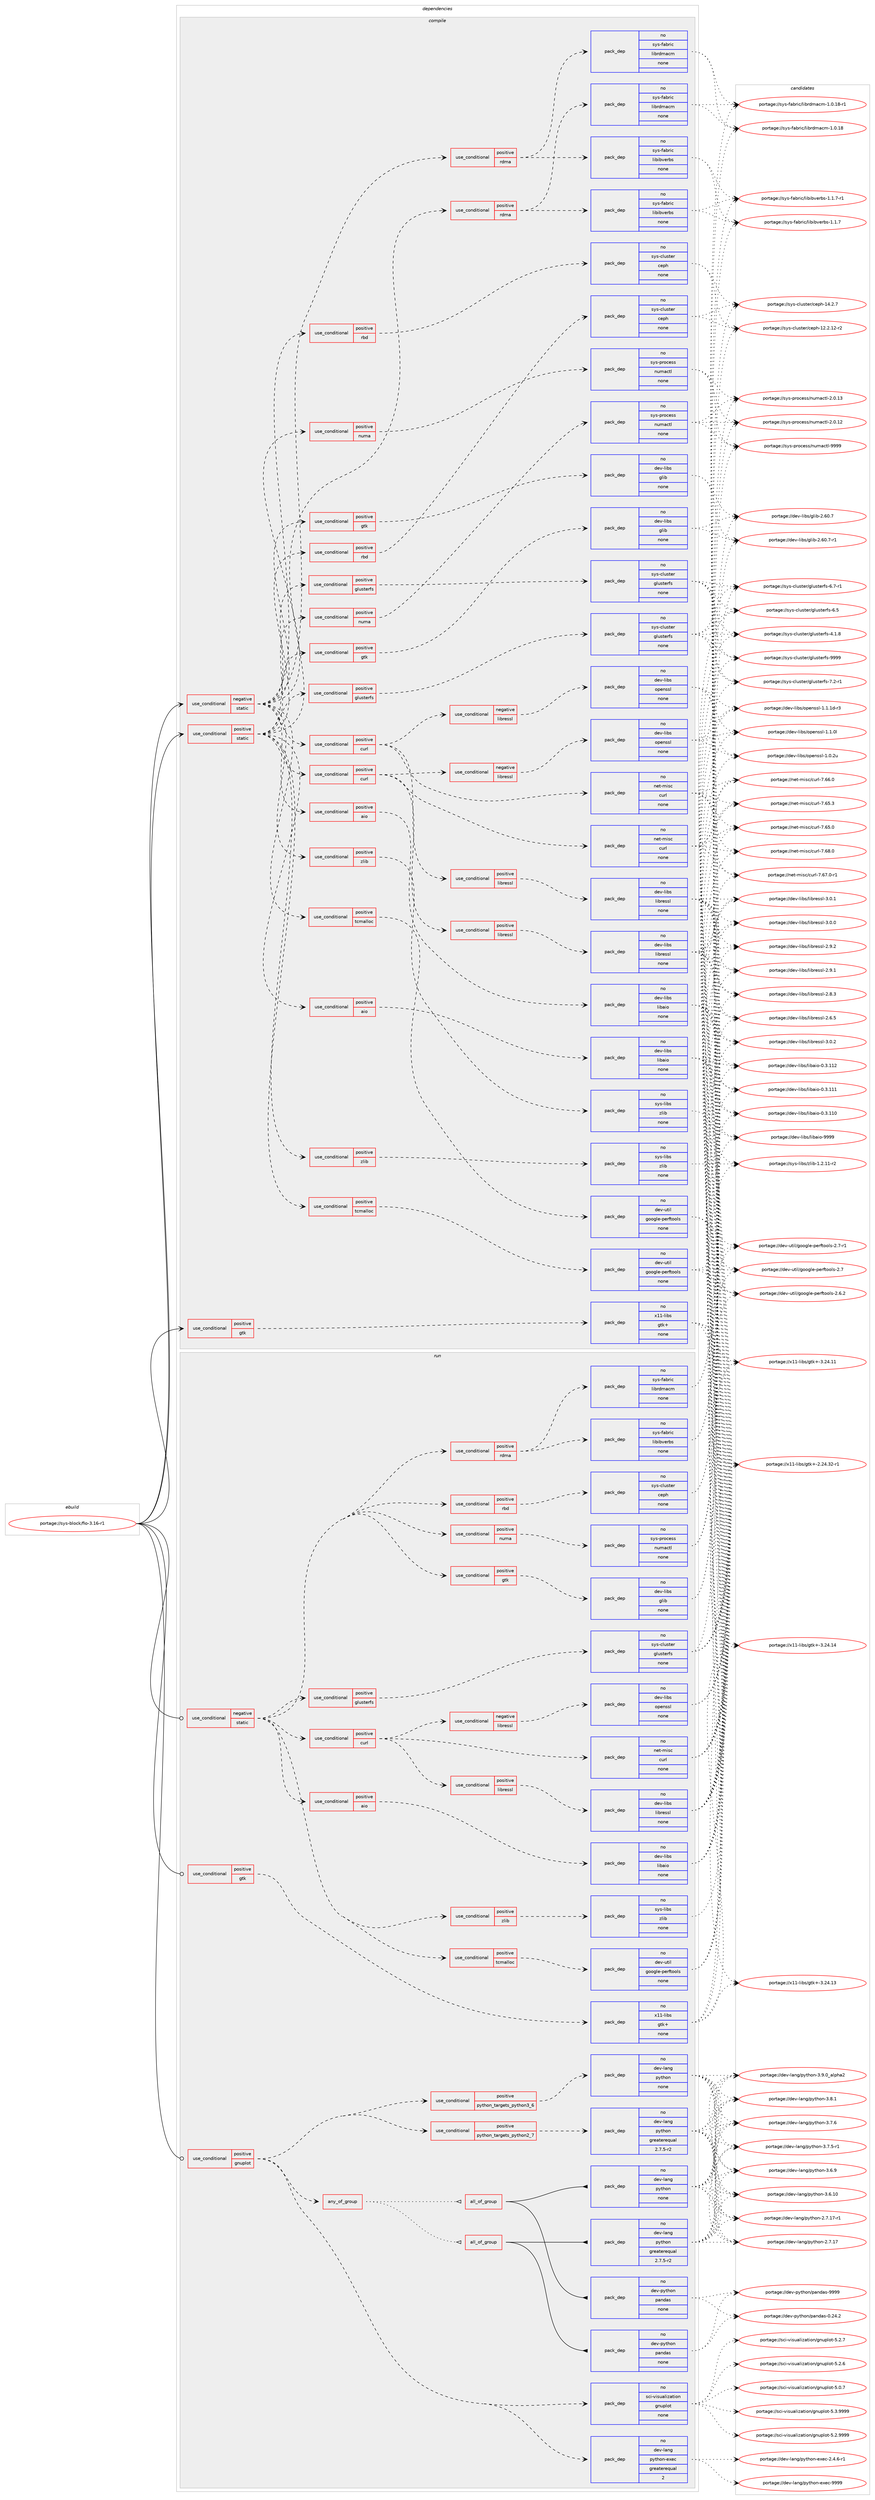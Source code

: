 digraph prolog {

# *************
# Graph options
# *************

newrank=true;
concentrate=true;
compound=true;
graph [rankdir=LR,fontname=Helvetica,fontsize=10,ranksep=1.5];#, ranksep=2.5, nodesep=0.2];
edge  [arrowhead=vee];
node  [fontname=Helvetica,fontsize=10];

# **********
# The ebuild
# **********

subgraph cluster_leftcol {
color=gray;
rank=same;
label=<<i>ebuild</i>>;
id [label="portage://sys-block/fio-3.16-r1", color=red, width=4, href="../sys-block/fio-3.16-r1.svg"];
}

# ****************
# The dependencies
# ****************

subgraph cluster_midcol {
color=gray;
label=<<i>dependencies</i>>;
subgraph cluster_compile {
fillcolor="#eeeeee";
style=filled;
label=<<i>compile</i>>;
subgraph cond10845 {
dependency52336 [label=<<TABLE BORDER="0" CELLBORDER="1" CELLSPACING="0" CELLPADDING="4"><TR><TD ROWSPAN="3" CELLPADDING="10">use_conditional</TD></TR><TR><TD>negative</TD></TR><TR><TD>static</TD></TR></TABLE>>, shape=none, color=red];
subgraph cond10846 {
dependency52337 [label=<<TABLE BORDER="0" CELLBORDER="1" CELLSPACING="0" CELLPADDING="4"><TR><TD ROWSPAN="3" CELLPADDING="10">use_conditional</TD></TR><TR><TD>positive</TD></TR><TR><TD>aio</TD></TR></TABLE>>, shape=none, color=red];
subgraph pack40312 {
dependency52338 [label=<<TABLE BORDER="0" CELLBORDER="1" CELLSPACING="0" CELLPADDING="4" WIDTH="220"><TR><TD ROWSPAN="6" CELLPADDING="30">pack_dep</TD></TR><TR><TD WIDTH="110">no</TD></TR><TR><TD>dev-libs</TD></TR><TR><TD>libaio</TD></TR><TR><TD>none</TD></TR><TR><TD></TD></TR></TABLE>>, shape=none, color=blue];
}
dependency52337:e -> dependency52338:w [weight=20,style="dashed",arrowhead="vee"];
}
dependency52336:e -> dependency52337:w [weight=20,style="dashed",arrowhead="vee"];
subgraph cond10847 {
dependency52339 [label=<<TABLE BORDER="0" CELLBORDER="1" CELLSPACING="0" CELLPADDING="4"><TR><TD ROWSPAN="3" CELLPADDING="10">use_conditional</TD></TR><TR><TD>positive</TD></TR><TR><TD>curl</TD></TR></TABLE>>, shape=none, color=red];
subgraph pack40313 {
dependency52340 [label=<<TABLE BORDER="0" CELLBORDER="1" CELLSPACING="0" CELLPADDING="4" WIDTH="220"><TR><TD ROWSPAN="6" CELLPADDING="30">pack_dep</TD></TR><TR><TD WIDTH="110">no</TD></TR><TR><TD>net-misc</TD></TR><TR><TD>curl</TD></TR><TR><TD>none</TD></TR><TR><TD></TD></TR></TABLE>>, shape=none, color=blue];
}
dependency52339:e -> dependency52340:w [weight=20,style="dashed",arrowhead="vee"];
subgraph cond10848 {
dependency52341 [label=<<TABLE BORDER="0" CELLBORDER="1" CELLSPACING="0" CELLPADDING="4"><TR><TD ROWSPAN="3" CELLPADDING="10">use_conditional</TD></TR><TR><TD>negative</TD></TR><TR><TD>libressl</TD></TR></TABLE>>, shape=none, color=red];
subgraph pack40314 {
dependency52342 [label=<<TABLE BORDER="0" CELLBORDER="1" CELLSPACING="0" CELLPADDING="4" WIDTH="220"><TR><TD ROWSPAN="6" CELLPADDING="30">pack_dep</TD></TR><TR><TD WIDTH="110">no</TD></TR><TR><TD>dev-libs</TD></TR><TR><TD>openssl</TD></TR><TR><TD>none</TD></TR><TR><TD></TD></TR></TABLE>>, shape=none, color=blue];
}
dependency52341:e -> dependency52342:w [weight=20,style="dashed",arrowhead="vee"];
}
dependency52339:e -> dependency52341:w [weight=20,style="dashed",arrowhead="vee"];
subgraph cond10849 {
dependency52343 [label=<<TABLE BORDER="0" CELLBORDER="1" CELLSPACING="0" CELLPADDING="4"><TR><TD ROWSPAN="3" CELLPADDING="10">use_conditional</TD></TR><TR><TD>positive</TD></TR><TR><TD>libressl</TD></TR></TABLE>>, shape=none, color=red];
subgraph pack40315 {
dependency52344 [label=<<TABLE BORDER="0" CELLBORDER="1" CELLSPACING="0" CELLPADDING="4" WIDTH="220"><TR><TD ROWSPAN="6" CELLPADDING="30">pack_dep</TD></TR><TR><TD WIDTH="110">no</TD></TR><TR><TD>dev-libs</TD></TR><TR><TD>libressl</TD></TR><TR><TD>none</TD></TR><TR><TD></TD></TR></TABLE>>, shape=none, color=blue];
}
dependency52343:e -> dependency52344:w [weight=20,style="dashed",arrowhead="vee"];
}
dependency52339:e -> dependency52343:w [weight=20,style="dashed",arrowhead="vee"];
}
dependency52336:e -> dependency52339:w [weight=20,style="dashed",arrowhead="vee"];
subgraph cond10850 {
dependency52345 [label=<<TABLE BORDER="0" CELLBORDER="1" CELLSPACING="0" CELLPADDING="4"><TR><TD ROWSPAN="3" CELLPADDING="10">use_conditional</TD></TR><TR><TD>positive</TD></TR><TR><TD>glusterfs</TD></TR></TABLE>>, shape=none, color=red];
subgraph pack40316 {
dependency52346 [label=<<TABLE BORDER="0" CELLBORDER="1" CELLSPACING="0" CELLPADDING="4" WIDTH="220"><TR><TD ROWSPAN="6" CELLPADDING="30">pack_dep</TD></TR><TR><TD WIDTH="110">no</TD></TR><TR><TD>sys-cluster</TD></TR><TR><TD>glusterfs</TD></TR><TR><TD>none</TD></TR><TR><TD></TD></TR></TABLE>>, shape=none, color=blue];
}
dependency52345:e -> dependency52346:w [weight=20,style="dashed",arrowhead="vee"];
}
dependency52336:e -> dependency52345:w [weight=20,style="dashed",arrowhead="vee"];
subgraph cond10851 {
dependency52347 [label=<<TABLE BORDER="0" CELLBORDER="1" CELLSPACING="0" CELLPADDING="4"><TR><TD ROWSPAN="3" CELLPADDING="10">use_conditional</TD></TR><TR><TD>positive</TD></TR><TR><TD>gtk</TD></TR></TABLE>>, shape=none, color=red];
subgraph pack40317 {
dependency52348 [label=<<TABLE BORDER="0" CELLBORDER="1" CELLSPACING="0" CELLPADDING="4" WIDTH="220"><TR><TD ROWSPAN="6" CELLPADDING="30">pack_dep</TD></TR><TR><TD WIDTH="110">no</TD></TR><TR><TD>dev-libs</TD></TR><TR><TD>glib</TD></TR><TR><TD>none</TD></TR><TR><TD></TD></TR></TABLE>>, shape=none, color=blue];
}
dependency52347:e -> dependency52348:w [weight=20,style="dashed",arrowhead="vee"];
}
dependency52336:e -> dependency52347:w [weight=20,style="dashed",arrowhead="vee"];
subgraph cond10852 {
dependency52349 [label=<<TABLE BORDER="0" CELLBORDER="1" CELLSPACING="0" CELLPADDING="4"><TR><TD ROWSPAN="3" CELLPADDING="10">use_conditional</TD></TR><TR><TD>positive</TD></TR><TR><TD>numa</TD></TR></TABLE>>, shape=none, color=red];
subgraph pack40318 {
dependency52350 [label=<<TABLE BORDER="0" CELLBORDER="1" CELLSPACING="0" CELLPADDING="4" WIDTH="220"><TR><TD ROWSPAN="6" CELLPADDING="30">pack_dep</TD></TR><TR><TD WIDTH="110">no</TD></TR><TR><TD>sys-process</TD></TR><TR><TD>numactl</TD></TR><TR><TD>none</TD></TR><TR><TD></TD></TR></TABLE>>, shape=none, color=blue];
}
dependency52349:e -> dependency52350:w [weight=20,style="dashed",arrowhead="vee"];
}
dependency52336:e -> dependency52349:w [weight=20,style="dashed",arrowhead="vee"];
subgraph cond10853 {
dependency52351 [label=<<TABLE BORDER="0" CELLBORDER="1" CELLSPACING="0" CELLPADDING="4"><TR><TD ROWSPAN="3" CELLPADDING="10">use_conditional</TD></TR><TR><TD>positive</TD></TR><TR><TD>rbd</TD></TR></TABLE>>, shape=none, color=red];
subgraph pack40319 {
dependency52352 [label=<<TABLE BORDER="0" CELLBORDER="1" CELLSPACING="0" CELLPADDING="4" WIDTH="220"><TR><TD ROWSPAN="6" CELLPADDING="30">pack_dep</TD></TR><TR><TD WIDTH="110">no</TD></TR><TR><TD>sys-cluster</TD></TR><TR><TD>ceph</TD></TR><TR><TD>none</TD></TR><TR><TD></TD></TR></TABLE>>, shape=none, color=blue];
}
dependency52351:e -> dependency52352:w [weight=20,style="dashed",arrowhead="vee"];
}
dependency52336:e -> dependency52351:w [weight=20,style="dashed",arrowhead="vee"];
subgraph cond10854 {
dependency52353 [label=<<TABLE BORDER="0" CELLBORDER="1" CELLSPACING="0" CELLPADDING="4"><TR><TD ROWSPAN="3" CELLPADDING="10">use_conditional</TD></TR><TR><TD>positive</TD></TR><TR><TD>rdma</TD></TR></TABLE>>, shape=none, color=red];
subgraph pack40320 {
dependency52354 [label=<<TABLE BORDER="0" CELLBORDER="1" CELLSPACING="0" CELLPADDING="4" WIDTH="220"><TR><TD ROWSPAN="6" CELLPADDING="30">pack_dep</TD></TR><TR><TD WIDTH="110">no</TD></TR><TR><TD>sys-fabric</TD></TR><TR><TD>libibverbs</TD></TR><TR><TD>none</TD></TR><TR><TD></TD></TR></TABLE>>, shape=none, color=blue];
}
dependency52353:e -> dependency52354:w [weight=20,style="dashed",arrowhead="vee"];
subgraph pack40321 {
dependency52355 [label=<<TABLE BORDER="0" CELLBORDER="1" CELLSPACING="0" CELLPADDING="4" WIDTH="220"><TR><TD ROWSPAN="6" CELLPADDING="30">pack_dep</TD></TR><TR><TD WIDTH="110">no</TD></TR><TR><TD>sys-fabric</TD></TR><TR><TD>librdmacm</TD></TR><TR><TD>none</TD></TR><TR><TD></TD></TR></TABLE>>, shape=none, color=blue];
}
dependency52353:e -> dependency52355:w [weight=20,style="dashed",arrowhead="vee"];
}
dependency52336:e -> dependency52353:w [weight=20,style="dashed",arrowhead="vee"];
subgraph cond10855 {
dependency52356 [label=<<TABLE BORDER="0" CELLBORDER="1" CELLSPACING="0" CELLPADDING="4"><TR><TD ROWSPAN="3" CELLPADDING="10">use_conditional</TD></TR><TR><TD>positive</TD></TR><TR><TD>tcmalloc</TD></TR></TABLE>>, shape=none, color=red];
subgraph pack40322 {
dependency52357 [label=<<TABLE BORDER="0" CELLBORDER="1" CELLSPACING="0" CELLPADDING="4" WIDTH="220"><TR><TD ROWSPAN="6" CELLPADDING="30">pack_dep</TD></TR><TR><TD WIDTH="110">no</TD></TR><TR><TD>dev-util</TD></TR><TR><TD>google-perftools</TD></TR><TR><TD>none</TD></TR><TR><TD></TD></TR></TABLE>>, shape=none, color=blue];
}
dependency52356:e -> dependency52357:w [weight=20,style="dashed",arrowhead="vee"];
}
dependency52336:e -> dependency52356:w [weight=20,style="dashed",arrowhead="vee"];
subgraph cond10856 {
dependency52358 [label=<<TABLE BORDER="0" CELLBORDER="1" CELLSPACING="0" CELLPADDING="4"><TR><TD ROWSPAN="3" CELLPADDING="10">use_conditional</TD></TR><TR><TD>positive</TD></TR><TR><TD>zlib</TD></TR></TABLE>>, shape=none, color=red];
subgraph pack40323 {
dependency52359 [label=<<TABLE BORDER="0" CELLBORDER="1" CELLSPACING="0" CELLPADDING="4" WIDTH="220"><TR><TD ROWSPAN="6" CELLPADDING="30">pack_dep</TD></TR><TR><TD WIDTH="110">no</TD></TR><TR><TD>sys-libs</TD></TR><TR><TD>zlib</TD></TR><TR><TD>none</TD></TR><TR><TD></TD></TR></TABLE>>, shape=none, color=blue];
}
dependency52358:e -> dependency52359:w [weight=20,style="dashed",arrowhead="vee"];
}
dependency52336:e -> dependency52358:w [weight=20,style="dashed",arrowhead="vee"];
}
id:e -> dependency52336:w [weight=20,style="solid",arrowhead="vee"];
subgraph cond10857 {
dependency52360 [label=<<TABLE BORDER="0" CELLBORDER="1" CELLSPACING="0" CELLPADDING="4"><TR><TD ROWSPAN="3" CELLPADDING="10">use_conditional</TD></TR><TR><TD>positive</TD></TR><TR><TD>gtk</TD></TR></TABLE>>, shape=none, color=red];
subgraph pack40324 {
dependency52361 [label=<<TABLE BORDER="0" CELLBORDER="1" CELLSPACING="0" CELLPADDING="4" WIDTH="220"><TR><TD ROWSPAN="6" CELLPADDING="30">pack_dep</TD></TR><TR><TD WIDTH="110">no</TD></TR><TR><TD>x11-libs</TD></TR><TR><TD>gtk+</TD></TR><TR><TD>none</TD></TR><TR><TD></TD></TR></TABLE>>, shape=none, color=blue];
}
dependency52360:e -> dependency52361:w [weight=20,style="dashed",arrowhead="vee"];
}
id:e -> dependency52360:w [weight=20,style="solid",arrowhead="vee"];
subgraph cond10858 {
dependency52362 [label=<<TABLE BORDER="0" CELLBORDER="1" CELLSPACING="0" CELLPADDING="4"><TR><TD ROWSPAN="3" CELLPADDING="10">use_conditional</TD></TR><TR><TD>positive</TD></TR><TR><TD>static</TD></TR></TABLE>>, shape=none, color=red];
subgraph cond10859 {
dependency52363 [label=<<TABLE BORDER="0" CELLBORDER="1" CELLSPACING="0" CELLPADDING="4"><TR><TD ROWSPAN="3" CELLPADDING="10">use_conditional</TD></TR><TR><TD>positive</TD></TR><TR><TD>aio</TD></TR></TABLE>>, shape=none, color=red];
subgraph pack40325 {
dependency52364 [label=<<TABLE BORDER="0" CELLBORDER="1" CELLSPACING="0" CELLPADDING="4" WIDTH="220"><TR><TD ROWSPAN="6" CELLPADDING="30">pack_dep</TD></TR><TR><TD WIDTH="110">no</TD></TR><TR><TD>dev-libs</TD></TR><TR><TD>libaio</TD></TR><TR><TD>none</TD></TR><TR><TD></TD></TR></TABLE>>, shape=none, color=blue];
}
dependency52363:e -> dependency52364:w [weight=20,style="dashed",arrowhead="vee"];
}
dependency52362:e -> dependency52363:w [weight=20,style="dashed",arrowhead="vee"];
subgraph cond10860 {
dependency52365 [label=<<TABLE BORDER="0" CELLBORDER="1" CELLSPACING="0" CELLPADDING="4"><TR><TD ROWSPAN="3" CELLPADDING="10">use_conditional</TD></TR><TR><TD>positive</TD></TR><TR><TD>curl</TD></TR></TABLE>>, shape=none, color=red];
subgraph pack40326 {
dependency52366 [label=<<TABLE BORDER="0" CELLBORDER="1" CELLSPACING="0" CELLPADDING="4" WIDTH="220"><TR><TD ROWSPAN="6" CELLPADDING="30">pack_dep</TD></TR><TR><TD WIDTH="110">no</TD></TR><TR><TD>net-misc</TD></TR><TR><TD>curl</TD></TR><TR><TD>none</TD></TR><TR><TD></TD></TR></TABLE>>, shape=none, color=blue];
}
dependency52365:e -> dependency52366:w [weight=20,style="dashed",arrowhead="vee"];
subgraph cond10861 {
dependency52367 [label=<<TABLE BORDER="0" CELLBORDER="1" CELLSPACING="0" CELLPADDING="4"><TR><TD ROWSPAN="3" CELLPADDING="10">use_conditional</TD></TR><TR><TD>negative</TD></TR><TR><TD>libressl</TD></TR></TABLE>>, shape=none, color=red];
subgraph pack40327 {
dependency52368 [label=<<TABLE BORDER="0" CELLBORDER="1" CELLSPACING="0" CELLPADDING="4" WIDTH="220"><TR><TD ROWSPAN="6" CELLPADDING="30">pack_dep</TD></TR><TR><TD WIDTH="110">no</TD></TR><TR><TD>dev-libs</TD></TR><TR><TD>openssl</TD></TR><TR><TD>none</TD></TR><TR><TD></TD></TR></TABLE>>, shape=none, color=blue];
}
dependency52367:e -> dependency52368:w [weight=20,style="dashed",arrowhead="vee"];
}
dependency52365:e -> dependency52367:w [weight=20,style="dashed",arrowhead="vee"];
subgraph cond10862 {
dependency52369 [label=<<TABLE BORDER="0" CELLBORDER="1" CELLSPACING="0" CELLPADDING="4"><TR><TD ROWSPAN="3" CELLPADDING="10">use_conditional</TD></TR><TR><TD>positive</TD></TR><TR><TD>libressl</TD></TR></TABLE>>, shape=none, color=red];
subgraph pack40328 {
dependency52370 [label=<<TABLE BORDER="0" CELLBORDER="1" CELLSPACING="0" CELLPADDING="4" WIDTH="220"><TR><TD ROWSPAN="6" CELLPADDING="30">pack_dep</TD></TR><TR><TD WIDTH="110">no</TD></TR><TR><TD>dev-libs</TD></TR><TR><TD>libressl</TD></TR><TR><TD>none</TD></TR><TR><TD></TD></TR></TABLE>>, shape=none, color=blue];
}
dependency52369:e -> dependency52370:w [weight=20,style="dashed",arrowhead="vee"];
}
dependency52365:e -> dependency52369:w [weight=20,style="dashed",arrowhead="vee"];
}
dependency52362:e -> dependency52365:w [weight=20,style="dashed",arrowhead="vee"];
subgraph cond10863 {
dependency52371 [label=<<TABLE BORDER="0" CELLBORDER="1" CELLSPACING="0" CELLPADDING="4"><TR><TD ROWSPAN="3" CELLPADDING="10">use_conditional</TD></TR><TR><TD>positive</TD></TR><TR><TD>glusterfs</TD></TR></TABLE>>, shape=none, color=red];
subgraph pack40329 {
dependency52372 [label=<<TABLE BORDER="0" CELLBORDER="1" CELLSPACING="0" CELLPADDING="4" WIDTH="220"><TR><TD ROWSPAN="6" CELLPADDING="30">pack_dep</TD></TR><TR><TD WIDTH="110">no</TD></TR><TR><TD>sys-cluster</TD></TR><TR><TD>glusterfs</TD></TR><TR><TD>none</TD></TR><TR><TD></TD></TR></TABLE>>, shape=none, color=blue];
}
dependency52371:e -> dependency52372:w [weight=20,style="dashed",arrowhead="vee"];
}
dependency52362:e -> dependency52371:w [weight=20,style="dashed",arrowhead="vee"];
subgraph cond10864 {
dependency52373 [label=<<TABLE BORDER="0" CELLBORDER="1" CELLSPACING="0" CELLPADDING="4"><TR><TD ROWSPAN="3" CELLPADDING="10">use_conditional</TD></TR><TR><TD>positive</TD></TR><TR><TD>gtk</TD></TR></TABLE>>, shape=none, color=red];
subgraph pack40330 {
dependency52374 [label=<<TABLE BORDER="0" CELLBORDER="1" CELLSPACING="0" CELLPADDING="4" WIDTH="220"><TR><TD ROWSPAN="6" CELLPADDING="30">pack_dep</TD></TR><TR><TD WIDTH="110">no</TD></TR><TR><TD>dev-libs</TD></TR><TR><TD>glib</TD></TR><TR><TD>none</TD></TR><TR><TD></TD></TR></TABLE>>, shape=none, color=blue];
}
dependency52373:e -> dependency52374:w [weight=20,style="dashed",arrowhead="vee"];
}
dependency52362:e -> dependency52373:w [weight=20,style="dashed",arrowhead="vee"];
subgraph cond10865 {
dependency52375 [label=<<TABLE BORDER="0" CELLBORDER="1" CELLSPACING="0" CELLPADDING="4"><TR><TD ROWSPAN="3" CELLPADDING="10">use_conditional</TD></TR><TR><TD>positive</TD></TR><TR><TD>numa</TD></TR></TABLE>>, shape=none, color=red];
subgraph pack40331 {
dependency52376 [label=<<TABLE BORDER="0" CELLBORDER="1" CELLSPACING="0" CELLPADDING="4" WIDTH="220"><TR><TD ROWSPAN="6" CELLPADDING="30">pack_dep</TD></TR><TR><TD WIDTH="110">no</TD></TR><TR><TD>sys-process</TD></TR><TR><TD>numactl</TD></TR><TR><TD>none</TD></TR><TR><TD></TD></TR></TABLE>>, shape=none, color=blue];
}
dependency52375:e -> dependency52376:w [weight=20,style="dashed",arrowhead="vee"];
}
dependency52362:e -> dependency52375:w [weight=20,style="dashed",arrowhead="vee"];
subgraph cond10866 {
dependency52377 [label=<<TABLE BORDER="0" CELLBORDER="1" CELLSPACING="0" CELLPADDING="4"><TR><TD ROWSPAN="3" CELLPADDING="10">use_conditional</TD></TR><TR><TD>positive</TD></TR><TR><TD>rbd</TD></TR></TABLE>>, shape=none, color=red];
subgraph pack40332 {
dependency52378 [label=<<TABLE BORDER="0" CELLBORDER="1" CELLSPACING="0" CELLPADDING="4" WIDTH="220"><TR><TD ROWSPAN="6" CELLPADDING="30">pack_dep</TD></TR><TR><TD WIDTH="110">no</TD></TR><TR><TD>sys-cluster</TD></TR><TR><TD>ceph</TD></TR><TR><TD>none</TD></TR><TR><TD></TD></TR></TABLE>>, shape=none, color=blue];
}
dependency52377:e -> dependency52378:w [weight=20,style="dashed",arrowhead="vee"];
}
dependency52362:e -> dependency52377:w [weight=20,style="dashed",arrowhead="vee"];
subgraph cond10867 {
dependency52379 [label=<<TABLE BORDER="0" CELLBORDER="1" CELLSPACING="0" CELLPADDING="4"><TR><TD ROWSPAN="3" CELLPADDING="10">use_conditional</TD></TR><TR><TD>positive</TD></TR><TR><TD>rdma</TD></TR></TABLE>>, shape=none, color=red];
subgraph pack40333 {
dependency52380 [label=<<TABLE BORDER="0" CELLBORDER="1" CELLSPACING="0" CELLPADDING="4" WIDTH="220"><TR><TD ROWSPAN="6" CELLPADDING="30">pack_dep</TD></TR><TR><TD WIDTH="110">no</TD></TR><TR><TD>sys-fabric</TD></TR><TR><TD>libibverbs</TD></TR><TR><TD>none</TD></TR><TR><TD></TD></TR></TABLE>>, shape=none, color=blue];
}
dependency52379:e -> dependency52380:w [weight=20,style="dashed",arrowhead="vee"];
subgraph pack40334 {
dependency52381 [label=<<TABLE BORDER="0" CELLBORDER="1" CELLSPACING="0" CELLPADDING="4" WIDTH="220"><TR><TD ROWSPAN="6" CELLPADDING="30">pack_dep</TD></TR><TR><TD WIDTH="110">no</TD></TR><TR><TD>sys-fabric</TD></TR><TR><TD>librdmacm</TD></TR><TR><TD>none</TD></TR><TR><TD></TD></TR></TABLE>>, shape=none, color=blue];
}
dependency52379:e -> dependency52381:w [weight=20,style="dashed",arrowhead="vee"];
}
dependency52362:e -> dependency52379:w [weight=20,style="dashed",arrowhead="vee"];
subgraph cond10868 {
dependency52382 [label=<<TABLE BORDER="0" CELLBORDER="1" CELLSPACING="0" CELLPADDING="4"><TR><TD ROWSPAN="3" CELLPADDING="10">use_conditional</TD></TR><TR><TD>positive</TD></TR><TR><TD>tcmalloc</TD></TR></TABLE>>, shape=none, color=red];
subgraph pack40335 {
dependency52383 [label=<<TABLE BORDER="0" CELLBORDER="1" CELLSPACING="0" CELLPADDING="4" WIDTH="220"><TR><TD ROWSPAN="6" CELLPADDING="30">pack_dep</TD></TR><TR><TD WIDTH="110">no</TD></TR><TR><TD>dev-util</TD></TR><TR><TD>google-perftools</TD></TR><TR><TD>none</TD></TR><TR><TD></TD></TR></TABLE>>, shape=none, color=blue];
}
dependency52382:e -> dependency52383:w [weight=20,style="dashed",arrowhead="vee"];
}
dependency52362:e -> dependency52382:w [weight=20,style="dashed",arrowhead="vee"];
subgraph cond10869 {
dependency52384 [label=<<TABLE BORDER="0" CELLBORDER="1" CELLSPACING="0" CELLPADDING="4"><TR><TD ROWSPAN="3" CELLPADDING="10">use_conditional</TD></TR><TR><TD>positive</TD></TR><TR><TD>zlib</TD></TR></TABLE>>, shape=none, color=red];
subgraph pack40336 {
dependency52385 [label=<<TABLE BORDER="0" CELLBORDER="1" CELLSPACING="0" CELLPADDING="4" WIDTH="220"><TR><TD ROWSPAN="6" CELLPADDING="30">pack_dep</TD></TR><TR><TD WIDTH="110">no</TD></TR><TR><TD>sys-libs</TD></TR><TR><TD>zlib</TD></TR><TR><TD>none</TD></TR><TR><TD></TD></TR></TABLE>>, shape=none, color=blue];
}
dependency52384:e -> dependency52385:w [weight=20,style="dashed",arrowhead="vee"];
}
dependency52362:e -> dependency52384:w [weight=20,style="dashed",arrowhead="vee"];
}
id:e -> dependency52362:w [weight=20,style="solid",arrowhead="vee"];
}
subgraph cluster_compileandrun {
fillcolor="#eeeeee";
style=filled;
label=<<i>compile and run</i>>;
}
subgraph cluster_run {
fillcolor="#eeeeee";
style=filled;
label=<<i>run</i>>;
subgraph cond10870 {
dependency52386 [label=<<TABLE BORDER="0" CELLBORDER="1" CELLSPACING="0" CELLPADDING="4"><TR><TD ROWSPAN="3" CELLPADDING="10">use_conditional</TD></TR><TR><TD>negative</TD></TR><TR><TD>static</TD></TR></TABLE>>, shape=none, color=red];
subgraph cond10871 {
dependency52387 [label=<<TABLE BORDER="0" CELLBORDER="1" CELLSPACING="0" CELLPADDING="4"><TR><TD ROWSPAN="3" CELLPADDING="10">use_conditional</TD></TR><TR><TD>positive</TD></TR><TR><TD>aio</TD></TR></TABLE>>, shape=none, color=red];
subgraph pack40337 {
dependency52388 [label=<<TABLE BORDER="0" CELLBORDER="1" CELLSPACING="0" CELLPADDING="4" WIDTH="220"><TR><TD ROWSPAN="6" CELLPADDING="30">pack_dep</TD></TR><TR><TD WIDTH="110">no</TD></TR><TR><TD>dev-libs</TD></TR><TR><TD>libaio</TD></TR><TR><TD>none</TD></TR><TR><TD></TD></TR></TABLE>>, shape=none, color=blue];
}
dependency52387:e -> dependency52388:w [weight=20,style="dashed",arrowhead="vee"];
}
dependency52386:e -> dependency52387:w [weight=20,style="dashed",arrowhead="vee"];
subgraph cond10872 {
dependency52389 [label=<<TABLE BORDER="0" CELLBORDER="1" CELLSPACING="0" CELLPADDING="4"><TR><TD ROWSPAN="3" CELLPADDING="10">use_conditional</TD></TR><TR><TD>positive</TD></TR><TR><TD>curl</TD></TR></TABLE>>, shape=none, color=red];
subgraph pack40338 {
dependency52390 [label=<<TABLE BORDER="0" CELLBORDER="1" CELLSPACING="0" CELLPADDING="4" WIDTH="220"><TR><TD ROWSPAN="6" CELLPADDING="30">pack_dep</TD></TR><TR><TD WIDTH="110">no</TD></TR><TR><TD>net-misc</TD></TR><TR><TD>curl</TD></TR><TR><TD>none</TD></TR><TR><TD></TD></TR></TABLE>>, shape=none, color=blue];
}
dependency52389:e -> dependency52390:w [weight=20,style="dashed",arrowhead="vee"];
subgraph cond10873 {
dependency52391 [label=<<TABLE BORDER="0" CELLBORDER="1" CELLSPACING="0" CELLPADDING="4"><TR><TD ROWSPAN="3" CELLPADDING="10">use_conditional</TD></TR><TR><TD>negative</TD></TR><TR><TD>libressl</TD></TR></TABLE>>, shape=none, color=red];
subgraph pack40339 {
dependency52392 [label=<<TABLE BORDER="0" CELLBORDER="1" CELLSPACING="0" CELLPADDING="4" WIDTH="220"><TR><TD ROWSPAN="6" CELLPADDING="30">pack_dep</TD></TR><TR><TD WIDTH="110">no</TD></TR><TR><TD>dev-libs</TD></TR><TR><TD>openssl</TD></TR><TR><TD>none</TD></TR><TR><TD></TD></TR></TABLE>>, shape=none, color=blue];
}
dependency52391:e -> dependency52392:w [weight=20,style="dashed",arrowhead="vee"];
}
dependency52389:e -> dependency52391:w [weight=20,style="dashed",arrowhead="vee"];
subgraph cond10874 {
dependency52393 [label=<<TABLE BORDER="0" CELLBORDER="1" CELLSPACING="0" CELLPADDING="4"><TR><TD ROWSPAN="3" CELLPADDING="10">use_conditional</TD></TR><TR><TD>positive</TD></TR><TR><TD>libressl</TD></TR></TABLE>>, shape=none, color=red];
subgraph pack40340 {
dependency52394 [label=<<TABLE BORDER="0" CELLBORDER="1" CELLSPACING="0" CELLPADDING="4" WIDTH="220"><TR><TD ROWSPAN="6" CELLPADDING="30">pack_dep</TD></TR><TR><TD WIDTH="110">no</TD></TR><TR><TD>dev-libs</TD></TR><TR><TD>libressl</TD></TR><TR><TD>none</TD></TR><TR><TD></TD></TR></TABLE>>, shape=none, color=blue];
}
dependency52393:e -> dependency52394:w [weight=20,style="dashed",arrowhead="vee"];
}
dependency52389:e -> dependency52393:w [weight=20,style="dashed",arrowhead="vee"];
}
dependency52386:e -> dependency52389:w [weight=20,style="dashed",arrowhead="vee"];
subgraph cond10875 {
dependency52395 [label=<<TABLE BORDER="0" CELLBORDER="1" CELLSPACING="0" CELLPADDING="4"><TR><TD ROWSPAN="3" CELLPADDING="10">use_conditional</TD></TR><TR><TD>positive</TD></TR><TR><TD>glusterfs</TD></TR></TABLE>>, shape=none, color=red];
subgraph pack40341 {
dependency52396 [label=<<TABLE BORDER="0" CELLBORDER="1" CELLSPACING="0" CELLPADDING="4" WIDTH="220"><TR><TD ROWSPAN="6" CELLPADDING="30">pack_dep</TD></TR><TR><TD WIDTH="110">no</TD></TR><TR><TD>sys-cluster</TD></TR><TR><TD>glusterfs</TD></TR><TR><TD>none</TD></TR><TR><TD></TD></TR></TABLE>>, shape=none, color=blue];
}
dependency52395:e -> dependency52396:w [weight=20,style="dashed",arrowhead="vee"];
}
dependency52386:e -> dependency52395:w [weight=20,style="dashed",arrowhead="vee"];
subgraph cond10876 {
dependency52397 [label=<<TABLE BORDER="0" CELLBORDER="1" CELLSPACING="0" CELLPADDING="4"><TR><TD ROWSPAN="3" CELLPADDING="10">use_conditional</TD></TR><TR><TD>positive</TD></TR><TR><TD>gtk</TD></TR></TABLE>>, shape=none, color=red];
subgraph pack40342 {
dependency52398 [label=<<TABLE BORDER="0" CELLBORDER="1" CELLSPACING="0" CELLPADDING="4" WIDTH="220"><TR><TD ROWSPAN="6" CELLPADDING="30">pack_dep</TD></TR><TR><TD WIDTH="110">no</TD></TR><TR><TD>dev-libs</TD></TR><TR><TD>glib</TD></TR><TR><TD>none</TD></TR><TR><TD></TD></TR></TABLE>>, shape=none, color=blue];
}
dependency52397:e -> dependency52398:w [weight=20,style="dashed",arrowhead="vee"];
}
dependency52386:e -> dependency52397:w [weight=20,style="dashed",arrowhead="vee"];
subgraph cond10877 {
dependency52399 [label=<<TABLE BORDER="0" CELLBORDER="1" CELLSPACING="0" CELLPADDING="4"><TR><TD ROWSPAN="3" CELLPADDING="10">use_conditional</TD></TR><TR><TD>positive</TD></TR><TR><TD>numa</TD></TR></TABLE>>, shape=none, color=red];
subgraph pack40343 {
dependency52400 [label=<<TABLE BORDER="0" CELLBORDER="1" CELLSPACING="0" CELLPADDING="4" WIDTH="220"><TR><TD ROWSPAN="6" CELLPADDING="30">pack_dep</TD></TR><TR><TD WIDTH="110">no</TD></TR><TR><TD>sys-process</TD></TR><TR><TD>numactl</TD></TR><TR><TD>none</TD></TR><TR><TD></TD></TR></TABLE>>, shape=none, color=blue];
}
dependency52399:e -> dependency52400:w [weight=20,style="dashed",arrowhead="vee"];
}
dependency52386:e -> dependency52399:w [weight=20,style="dashed",arrowhead="vee"];
subgraph cond10878 {
dependency52401 [label=<<TABLE BORDER="0" CELLBORDER="1" CELLSPACING="0" CELLPADDING="4"><TR><TD ROWSPAN="3" CELLPADDING="10">use_conditional</TD></TR><TR><TD>positive</TD></TR><TR><TD>rbd</TD></TR></TABLE>>, shape=none, color=red];
subgraph pack40344 {
dependency52402 [label=<<TABLE BORDER="0" CELLBORDER="1" CELLSPACING="0" CELLPADDING="4" WIDTH="220"><TR><TD ROWSPAN="6" CELLPADDING="30">pack_dep</TD></TR><TR><TD WIDTH="110">no</TD></TR><TR><TD>sys-cluster</TD></TR><TR><TD>ceph</TD></TR><TR><TD>none</TD></TR><TR><TD></TD></TR></TABLE>>, shape=none, color=blue];
}
dependency52401:e -> dependency52402:w [weight=20,style="dashed",arrowhead="vee"];
}
dependency52386:e -> dependency52401:w [weight=20,style="dashed",arrowhead="vee"];
subgraph cond10879 {
dependency52403 [label=<<TABLE BORDER="0" CELLBORDER="1" CELLSPACING="0" CELLPADDING="4"><TR><TD ROWSPAN="3" CELLPADDING="10">use_conditional</TD></TR><TR><TD>positive</TD></TR><TR><TD>rdma</TD></TR></TABLE>>, shape=none, color=red];
subgraph pack40345 {
dependency52404 [label=<<TABLE BORDER="0" CELLBORDER="1" CELLSPACING="0" CELLPADDING="4" WIDTH="220"><TR><TD ROWSPAN="6" CELLPADDING="30">pack_dep</TD></TR><TR><TD WIDTH="110">no</TD></TR><TR><TD>sys-fabric</TD></TR><TR><TD>libibverbs</TD></TR><TR><TD>none</TD></TR><TR><TD></TD></TR></TABLE>>, shape=none, color=blue];
}
dependency52403:e -> dependency52404:w [weight=20,style="dashed",arrowhead="vee"];
subgraph pack40346 {
dependency52405 [label=<<TABLE BORDER="0" CELLBORDER="1" CELLSPACING="0" CELLPADDING="4" WIDTH="220"><TR><TD ROWSPAN="6" CELLPADDING="30">pack_dep</TD></TR><TR><TD WIDTH="110">no</TD></TR><TR><TD>sys-fabric</TD></TR><TR><TD>librdmacm</TD></TR><TR><TD>none</TD></TR><TR><TD></TD></TR></TABLE>>, shape=none, color=blue];
}
dependency52403:e -> dependency52405:w [weight=20,style="dashed",arrowhead="vee"];
}
dependency52386:e -> dependency52403:w [weight=20,style="dashed",arrowhead="vee"];
subgraph cond10880 {
dependency52406 [label=<<TABLE BORDER="0" CELLBORDER="1" CELLSPACING="0" CELLPADDING="4"><TR><TD ROWSPAN="3" CELLPADDING="10">use_conditional</TD></TR><TR><TD>positive</TD></TR><TR><TD>tcmalloc</TD></TR></TABLE>>, shape=none, color=red];
subgraph pack40347 {
dependency52407 [label=<<TABLE BORDER="0" CELLBORDER="1" CELLSPACING="0" CELLPADDING="4" WIDTH="220"><TR><TD ROWSPAN="6" CELLPADDING="30">pack_dep</TD></TR><TR><TD WIDTH="110">no</TD></TR><TR><TD>dev-util</TD></TR><TR><TD>google-perftools</TD></TR><TR><TD>none</TD></TR><TR><TD></TD></TR></TABLE>>, shape=none, color=blue];
}
dependency52406:e -> dependency52407:w [weight=20,style="dashed",arrowhead="vee"];
}
dependency52386:e -> dependency52406:w [weight=20,style="dashed",arrowhead="vee"];
subgraph cond10881 {
dependency52408 [label=<<TABLE BORDER="0" CELLBORDER="1" CELLSPACING="0" CELLPADDING="4"><TR><TD ROWSPAN="3" CELLPADDING="10">use_conditional</TD></TR><TR><TD>positive</TD></TR><TR><TD>zlib</TD></TR></TABLE>>, shape=none, color=red];
subgraph pack40348 {
dependency52409 [label=<<TABLE BORDER="0" CELLBORDER="1" CELLSPACING="0" CELLPADDING="4" WIDTH="220"><TR><TD ROWSPAN="6" CELLPADDING="30">pack_dep</TD></TR><TR><TD WIDTH="110">no</TD></TR><TR><TD>sys-libs</TD></TR><TR><TD>zlib</TD></TR><TR><TD>none</TD></TR><TR><TD></TD></TR></TABLE>>, shape=none, color=blue];
}
dependency52408:e -> dependency52409:w [weight=20,style="dashed",arrowhead="vee"];
}
dependency52386:e -> dependency52408:w [weight=20,style="dashed",arrowhead="vee"];
}
id:e -> dependency52386:w [weight=20,style="solid",arrowhead="odot"];
subgraph cond10882 {
dependency52410 [label=<<TABLE BORDER="0" CELLBORDER="1" CELLSPACING="0" CELLPADDING="4"><TR><TD ROWSPAN="3" CELLPADDING="10">use_conditional</TD></TR><TR><TD>positive</TD></TR><TR><TD>gnuplot</TD></TR></TABLE>>, shape=none, color=red];
subgraph pack40349 {
dependency52411 [label=<<TABLE BORDER="0" CELLBORDER="1" CELLSPACING="0" CELLPADDING="4" WIDTH="220"><TR><TD ROWSPAN="6" CELLPADDING="30">pack_dep</TD></TR><TR><TD WIDTH="110">no</TD></TR><TR><TD>sci-visualization</TD></TR><TR><TD>gnuplot</TD></TR><TR><TD>none</TD></TR><TR><TD></TD></TR></TABLE>>, shape=none, color=blue];
}
dependency52410:e -> dependency52411:w [weight=20,style="dashed",arrowhead="vee"];
subgraph any1115 {
dependency52412 [label=<<TABLE BORDER="0" CELLBORDER="1" CELLSPACING="0" CELLPADDING="4"><TR><TD CELLPADDING="10">any_of_group</TD></TR></TABLE>>, shape=none, color=red];subgraph all67 {
dependency52413 [label=<<TABLE BORDER="0" CELLBORDER="1" CELLSPACING="0" CELLPADDING="4"><TR><TD CELLPADDING="10">all_of_group</TD></TR></TABLE>>, shape=none, color=red];subgraph pack40350 {
dependency52414 [label=<<TABLE BORDER="0" CELLBORDER="1" CELLSPACING="0" CELLPADDING="4" WIDTH="220"><TR><TD ROWSPAN="6" CELLPADDING="30">pack_dep</TD></TR><TR><TD WIDTH="110">no</TD></TR><TR><TD>dev-lang</TD></TR><TR><TD>python</TD></TR><TR><TD>none</TD></TR><TR><TD></TD></TR></TABLE>>, shape=none, color=blue];
}
dependency52413:e -> dependency52414:w [weight=20,style="solid",arrowhead="inv"];
subgraph pack40351 {
dependency52415 [label=<<TABLE BORDER="0" CELLBORDER="1" CELLSPACING="0" CELLPADDING="4" WIDTH="220"><TR><TD ROWSPAN="6" CELLPADDING="30">pack_dep</TD></TR><TR><TD WIDTH="110">no</TD></TR><TR><TD>dev-python</TD></TR><TR><TD>pandas</TD></TR><TR><TD>none</TD></TR><TR><TD></TD></TR></TABLE>>, shape=none, color=blue];
}
dependency52413:e -> dependency52415:w [weight=20,style="solid",arrowhead="inv"];
}
dependency52412:e -> dependency52413:w [weight=20,style="dotted",arrowhead="oinv"];
subgraph all68 {
dependency52416 [label=<<TABLE BORDER="0" CELLBORDER="1" CELLSPACING="0" CELLPADDING="4"><TR><TD CELLPADDING="10">all_of_group</TD></TR></TABLE>>, shape=none, color=red];subgraph pack40352 {
dependency52417 [label=<<TABLE BORDER="0" CELLBORDER="1" CELLSPACING="0" CELLPADDING="4" WIDTH="220"><TR><TD ROWSPAN="6" CELLPADDING="30">pack_dep</TD></TR><TR><TD WIDTH="110">no</TD></TR><TR><TD>dev-lang</TD></TR><TR><TD>python</TD></TR><TR><TD>greaterequal</TD></TR><TR><TD>2.7.5-r2</TD></TR></TABLE>>, shape=none, color=blue];
}
dependency52416:e -> dependency52417:w [weight=20,style="solid",arrowhead="inv"];
subgraph pack40353 {
dependency52418 [label=<<TABLE BORDER="0" CELLBORDER="1" CELLSPACING="0" CELLPADDING="4" WIDTH="220"><TR><TD ROWSPAN="6" CELLPADDING="30">pack_dep</TD></TR><TR><TD WIDTH="110">no</TD></TR><TR><TD>dev-python</TD></TR><TR><TD>pandas</TD></TR><TR><TD>none</TD></TR><TR><TD></TD></TR></TABLE>>, shape=none, color=blue];
}
dependency52416:e -> dependency52418:w [weight=20,style="solid",arrowhead="inv"];
}
dependency52412:e -> dependency52416:w [weight=20,style="dotted",arrowhead="oinv"];
}
dependency52410:e -> dependency52412:w [weight=20,style="dashed",arrowhead="vee"];
subgraph cond10883 {
dependency52419 [label=<<TABLE BORDER="0" CELLBORDER="1" CELLSPACING="0" CELLPADDING="4"><TR><TD ROWSPAN="3" CELLPADDING="10">use_conditional</TD></TR><TR><TD>positive</TD></TR><TR><TD>python_targets_python2_7</TD></TR></TABLE>>, shape=none, color=red];
subgraph pack40354 {
dependency52420 [label=<<TABLE BORDER="0" CELLBORDER="1" CELLSPACING="0" CELLPADDING="4" WIDTH="220"><TR><TD ROWSPAN="6" CELLPADDING="30">pack_dep</TD></TR><TR><TD WIDTH="110">no</TD></TR><TR><TD>dev-lang</TD></TR><TR><TD>python</TD></TR><TR><TD>greaterequal</TD></TR><TR><TD>2.7.5-r2</TD></TR></TABLE>>, shape=none, color=blue];
}
dependency52419:e -> dependency52420:w [weight=20,style="dashed",arrowhead="vee"];
}
dependency52410:e -> dependency52419:w [weight=20,style="dashed",arrowhead="vee"];
subgraph cond10884 {
dependency52421 [label=<<TABLE BORDER="0" CELLBORDER="1" CELLSPACING="0" CELLPADDING="4"><TR><TD ROWSPAN="3" CELLPADDING="10">use_conditional</TD></TR><TR><TD>positive</TD></TR><TR><TD>python_targets_python3_6</TD></TR></TABLE>>, shape=none, color=red];
subgraph pack40355 {
dependency52422 [label=<<TABLE BORDER="0" CELLBORDER="1" CELLSPACING="0" CELLPADDING="4" WIDTH="220"><TR><TD ROWSPAN="6" CELLPADDING="30">pack_dep</TD></TR><TR><TD WIDTH="110">no</TD></TR><TR><TD>dev-lang</TD></TR><TR><TD>python</TD></TR><TR><TD>none</TD></TR><TR><TD></TD></TR></TABLE>>, shape=none, color=blue];
}
dependency52421:e -> dependency52422:w [weight=20,style="dashed",arrowhead="vee"];
}
dependency52410:e -> dependency52421:w [weight=20,style="dashed",arrowhead="vee"];
subgraph pack40356 {
dependency52423 [label=<<TABLE BORDER="0" CELLBORDER="1" CELLSPACING="0" CELLPADDING="4" WIDTH="220"><TR><TD ROWSPAN="6" CELLPADDING="30">pack_dep</TD></TR><TR><TD WIDTH="110">no</TD></TR><TR><TD>dev-lang</TD></TR><TR><TD>python-exec</TD></TR><TR><TD>greaterequal</TD></TR><TR><TD>2</TD></TR></TABLE>>, shape=none, color=blue];
}
dependency52410:e -> dependency52423:w [weight=20,style="dashed",arrowhead="vee"];
}
id:e -> dependency52410:w [weight=20,style="solid",arrowhead="odot"];
subgraph cond10885 {
dependency52424 [label=<<TABLE BORDER="0" CELLBORDER="1" CELLSPACING="0" CELLPADDING="4"><TR><TD ROWSPAN="3" CELLPADDING="10">use_conditional</TD></TR><TR><TD>positive</TD></TR><TR><TD>gtk</TD></TR></TABLE>>, shape=none, color=red];
subgraph pack40357 {
dependency52425 [label=<<TABLE BORDER="0" CELLBORDER="1" CELLSPACING="0" CELLPADDING="4" WIDTH="220"><TR><TD ROWSPAN="6" CELLPADDING="30">pack_dep</TD></TR><TR><TD WIDTH="110">no</TD></TR><TR><TD>x11-libs</TD></TR><TR><TD>gtk+</TD></TR><TR><TD>none</TD></TR><TR><TD></TD></TR></TABLE>>, shape=none, color=blue];
}
dependency52424:e -> dependency52425:w [weight=20,style="dashed",arrowhead="vee"];
}
id:e -> dependency52424:w [weight=20,style="solid",arrowhead="odot"];
}
}

# **************
# The candidates
# **************

subgraph cluster_choices {
rank=same;
color=gray;
label=<<i>candidates</i>>;

subgraph choice40312 {
color=black;
nodesep=1;
choice10010111845108105981154710810598971051114557575757 [label="portage://dev-libs/libaio-9999", color=red, width=4,href="../dev-libs/libaio-9999.svg"];
choice10010111845108105981154710810598971051114548465146494950 [label="portage://dev-libs/libaio-0.3.112", color=red, width=4,href="../dev-libs/libaio-0.3.112.svg"];
choice10010111845108105981154710810598971051114548465146494949 [label="portage://dev-libs/libaio-0.3.111", color=red, width=4,href="../dev-libs/libaio-0.3.111.svg"];
choice10010111845108105981154710810598971051114548465146494948 [label="portage://dev-libs/libaio-0.3.110", color=red, width=4,href="../dev-libs/libaio-0.3.110.svg"];
dependency52338:e -> choice10010111845108105981154710810598971051114557575757:w [style=dotted,weight="100"];
dependency52338:e -> choice10010111845108105981154710810598971051114548465146494950:w [style=dotted,weight="100"];
dependency52338:e -> choice10010111845108105981154710810598971051114548465146494949:w [style=dotted,weight="100"];
dependency52338:e -> choice10010111845108105981154710810598971051114548465146494948:w [style=dotted,weight="100"];
}
subgraph choice40313 {
color=black;
nodesep=1;
choice1101011164510910511599479911711410845554654564648 [label="portage://net-misc/curl-7.68.0", color=red, width=4,href="../net-misc/curl-7.68.0.svg"];
choice11010111645109105115994799117114108455546545546484511449 [label="portage://net-misc/curl-7.67.0-r1", color=red, width=4,href="../net-misc/curl-7.67.0-r1.svg"];
choice1101011164510910511599479911711410845554654544648 [label="portage://net-misc/curl-7.66.0", color=red, width=4,href="../net-misc/curl-7.66.0.svg"];
choice1101011164510910511599479911711410845554654534651 [label="portage://net-misc/curl-7.65.3", color=red, width=4,href="../net-misc/curl-7.65.3.svg"];
choice1101011164510910511599479911711410845554654534648 [label="portage://net-misc/curl-7.65.0", color=red, width=4,href="../net-misc/curl-7.65.0.svg"];
dependency52340:e -> choice1101011164510910511599479911711410845554654564648:w [style=dotted,weight="100"];
dependency52340:e -> choice11010111645109105115994799117114108455546545546484511449:w [style=dotted,weight="100"];
dependency52340:e -> choice1101011164510910511599479911711410845554654544648:w [style=dotted,weight="100"];
dependency52340:e -> choice1101011164510910511599479911711410845554654534651:w [style=dotted,weight="100"];
dependency52340:e -> choice1101011164510910511599479911711410845554654534648:w [style=dotted,weight="100"];
}
subgraph choice40314 {
color=black;
nodesep=1;
choice1001011184510810598115471111121011101151151084549464946491004511451 [label="portage://dev-libs/openssl-1.1.1d-r3", color=red, width=4,href="../dev-libs/openssl-1.1.1d-r3.svg"];
choice100101118451081059811547111112101110115115108454946494648108 [label="portage://dev-libs/openssl-1.1.0l", color=red, width=4,href="../dev-libs/openssl-1.1.0l.svg"];
choice100101118451081059811547111112101110115115108454946484650117 [label="portage://dev-libs/openssl-1.0.2u", color=red, width=4,href="../dev-libs/openssl-1.0.2u.svg"];
dependency52342:e -> choice1001011184510810598115471111121011101151151084549464946491004511451:w [style=dotted,weight="100"];
dependency52342:e -> choice100101118451081059811547111112101110115115108454946494648108:w [style=dotted,weight="100"];
dependency52342:e -> choice100101118451081059811547111112101110115115108454946484650117:w [style=dotted,weight="100"];
}
subgraph choice40315 {
color=black;
nodesep=1;
choice10010111845108105981154710810598114101115115108455146484650 [label="portage://dev-libs/libressl-3.0.2", color=red, width=4,href="../dev-libs/libressl-3.0.2.svg"];
choice10010111845108105981154710810598114101115115108455146484649 [label="portage://dev-libs/libressl-3.0.1", color=red, width=4,href="../dev-libs/libressl-3.0.1.svg"];
choice10010111845108105981154710810598114101115115108455146484648 [label="portage://dev-libs/libressl-3.0.0", color=red, width=4,href="../dev-libs/libressl-3.0.0.svg"];
choice10010111845108105981154710810598114101115115108455046574650 [label="portage://dev-libs/libressl-2.9.2", color=red, width=4,href="../dev-libs/libressl-2.9.2.svg"];
choice10010111845108105981154710810598114101115115108455046574649 [label="portage://dev-libs/libressl-2.9.1", color=red, width=4,href="../dev-libs/libressl-2.9.1.svg"];
choice10010111845108105981154710810598114101115115108455046564651 [label="portage://dev-libs/libressl-2.8.3", color=red, width=4,href="../dev-libs/libressl-2.8.3.svg"];
choice10010111845108105981154710810598114101115115108455046544653 [label="portage://dev-libs/libressl-2.6.5", color=red, width=4,href="../dev-libs/libressl-2.6.5.svg"];
dependency52344:e -> choice10010111845108105981154710810598114101115115108455146484650:w [style=dotted,weight="100"];
dependency52344:e -> choice10010111845108105981154710810598114101115115108455146484649:w [style=dotted,weight="100"];
dependency52344:e -> choice10010111845108105981154710810598114101115115108455146484648:w [style=dotted,weight="100"];
dependency52344:e -> choice10010111845108105981154710810598114101115115108455046574650:w [style=dotted,weight="100"];
dependency52344:e -> choice10010111845108105981154710810598114101115115108455046574649:w [style=dotted,weight="100"];
dependency52344:e -> choice10010111845108105981154710810598114101115115108455046564651:w [style=dotted,weight="100"];
dependency52344:e -> choice10010111845108105981154710810598114101115115108455046544653:w [style=dotted,weight="100"];
}
subgraph choice40316 {
color=black;
nodesep=1;
choice1151211154599108117115116101114471031081171151161011141021154557575757 [label="portage://sys-cluster/glusterfs-9999", color=red, width=4,href="../sys-cluster/glusterfs-9999.svg"];
choice115121115459910811711511610111447103108117115116101114102115455546504511449 [label="portage://sys-cluster/glusterfs-7.2-r1", color=red, width=4,href="../sys-cluster/glusterfs-7.2-r1.svg"];
choice115121115459910811711511610111447103108117115116101114102115455446554511449 [label="portage://sys-cluster/glusterfs-6.7-r1", color=red, width=4,href="../sys-cluster/glusterfs-6.7-r1.svg"];
choice11512111545991081171151161011144710310811711511610111410211545544653 [label="portage://sys-cluster/glusterfs-6.5", color=red, width=4,href="../sys-cluster/glusterfs-6.5.svg"];
choice115121115459910811711511610111447103108117115116101114102115455246494656 [label="portage://sys-cluster/glusterfs-4.1.8", color=red, width=4,href="../sys-cluster/glusterfs-4.1.8.svg"];
dependency52346:e -> choice1151211154599108117115116101114471031081171151161011141021154557575757:w [style=dotted,weight="100"];
dependency52346:e -> choice115121115459910811711511610111447103108117115116101114102115455546504511449:w [style=dotted,weight="100"];
dependency52346:e -> choice115121115459910811711511610111447103108117115116101114102115455446554511449:w [style=dotted,weight="100"];
dependency52346:e -> choice11512111545991081171151161011144710310811711511610111410211545544653:w [style=dotted,weight="100"];
dependency52346:e -> choice115121115459910811711511610111447103108117115116101114102115455246494656:w [style=dotted,weight="100"];
}
subgraph choice40317 {
color=black;
nodesep=1;
choice10010111845108105981154710310810598455046544846554511449 [label="portage://dev-libs/glib-2.60.7-r1", color=red, width=4,href="../dev-libs/glib-2.60.7-r1.svg"];
choice1001011184510810598115471031081059845504654484655 [label="portage://dev-libs/glib-2.60.7", color=red, width=4,href="../dev-libs/glib-2.60.7.svg"];
dependency52348:e -> choice10010111845108105981154710310810598455046544846554511449:w [style=dotted,weight="100"];
dependency52348:e -> choice1001011184510810598115471031081059845504654484655:w [style=dotted,weight="100"];
}
subgraph choice40318 {
color=black;
nodesep=1;
choice11512111545112114111991011151154711011710997991161084557575757 [label="portage://sys-process/numactl-9999", color=red, width=4,href="../sys-process/numactl-9999.svg"];
choice115121115451121141119910111511547110117109979911610845504648464951 [label="portage://sys-process/numactl-2.0.13", color=red, width=4,href="../sys-process/numactl-2.0.13.svg"];
choice115121115451121141119910111511547110117109979911610845504648464950 [label="portage://sys-process/numactl-2.0.12", color=red, width=4,href="../sys-process/numactl-2.0.12.svg"];
dependency52350:e -> choice11512111545112114111991011151154711011710997991161084557575757:w [style=dotted,weight="100"];
dependency52350:e -> choice115121115451121141119910111511547110117109979911610845504648464951:w [style=dotted,weight="100"];
dependency52350:e -> choice115121115451121141119910111511547110117109979911610845504648464950:w [style=dotted,weight="100"];
}
subgraph choice40319 {
color=black;
nodesep=1;
choice1151211154599108117115116101114479910111210445495246504655 [label="portage://sys-cluster/ceph-14.2.7", color=red, width=4,href="../sys-cluster/ceph-14.2.7.svg"];
choice1151211154599108117115116101114479910111210445495046504649504511450 [label="portage://sys-cluster/ceph-12.2.12-r2", color=red, width=4,href="../sys-cluster/ceph-12.2.12-r2.svg"];
dependency52352:e -> choice1151211154599108117115116101114479910111210445495246504655:w [style=dotted,weight="100"];
dependency52352:e -> choice1151211154599108117115116101114479910111210445495046504649504511450:w [style=dotted,weight="100"];
}
subgraph choice40320 {
color=black;
nodesep=1;
choice11512111545102979811410599471081059810598118101114981154549464946554511449 [label="portage://sys-fabric/libibverbs-1.1.7-r1", color=red, width=4,href="../sys-fabric/libibverbs-1.1.7-r1.svg"];
choice1151211154510297981141059947108105981059811810111498115454946494655 [label="portage://sys-fabric/libibverbs-1.1.7", color=red, width=4,href="../sys-fabric/libibverbs-1.1.7.svg"];
dependency52354:e -> choice11512111545102979811410599471081059810598118101114981154549464946554511449:w [style=dotted,weight="100"];
dependency52354:e -> choice1151211154510297981141059947108105981059811810111498115454946494655:w [style=dotted,weight="100"];
}
subgraph choice40321 {
color=black;
nodesep=1;
choice1151211154510297981141059947108105981141001099799109454946484649564511449 [label="portage://sys-fabric/librdmacm-1.0.18-r1", color=red, width=4,href="../sys-fabric/librdmacm-1.0.18-r1.svg"];
choice115121115451029798114105994710810598114100109979910945494648464956 [label="portage://sys-fabric/librdmacm-1.0.18", color=red, width=4,href="../sys-fabric/librdmacm-1.0.18.svg"];
dependency52355:e -> choice1151211154510297981141059947108105981141001099799109454946484649564511449:w [style=dotted,weight="100"];
dependency52355:e -> choice115121115451029798114105994710810598114100109979910945494648464956:w [style=dotted,weight="100"];
}
subgraph choice40322 {
color=black;
nodesep=1;
choice100101118451171161051084710311111110310810145112101114102116111111108115455046554511449 [label="portage://dev-util/google-perftools-2.7-r1", color=red, width=4,href="../dev-util/google-perftools-2.7-r1.svg"];
choice10010111845117116105108471031111111031081014511210111410211611111110811545504655 [label="portage://dev-util/google-perftools-2.7", color=red, width=4,href="../dev-util/google-perftools-2.7.svg"];
choice100101118451171161051084710311111110310810145112101114102116111111108115455046544650 [label="portage://dev-util/google-perftools-2.6.2", color=red, width=4,href="../dev-util/google-perftools-2.6.2.svg"];
dependency52357:e -> choice100101118451171161051084710311111110310810145112101114102116111111108115455046554511449:w [style=dotted,weight="100"];
dependency52357:e -> choice10010111845117116105108471031111111031081014511210111410211611111110811545504655:w [style=dotted,weight="100"];
dependency52357:e -> choice100101118451171161051084710311111110310810145112101114102116111111108115455046544650:w [style=dotted,weight="100"];
}
subgraph choice40323 {
color=black;
nodesep=1;
choice11512111545108105981154712210810598454946504649494511450 [label="portage://sys-libs/zlib-1.2.11-r2", color=red, width=4,href="../sys-libs/zlib-1.2.11-r2.svg"];
dependency52359:e -> choice11512111545108105981154712210810598454946504649494511450:w [style=dotted,weight="100"];
}
subgraph choice40324 {
color=black;
nodesep=1;
choice1204949451081059811547103116107434551465052464952 [label="portage://x11-libs/gtk+-3.24.14", color=red, width=4,href="../x11-libs/gtk+-3.24.14.svg"];
choice1204949451081059811547103116107434551465052464951 [label="portage://x11-libs/gtk+-3.24.13", color=red, width=4,href="../x11-libs/gtk+-3.24.13.svg"];
choice1204949451081059811547103116107434551465052464949 [label="portage://x11-libs/gtk+-3.24.11", color=red, width=4,href="../x11-libs/gtk+-3.24.11.svg"];
choice12049494510810598115471031161074345504650524651504511449 [label="portage://x11-libs/gtk+-2.24.32-r1", color=red, width=4,href="../x11-libs/gtk+-2.24.32-r1.svg"];
dependency52361:e -> choice1204949451081059811547103116107434551465052464952:w [style=dotted,weight="100"];
dependency52361:e -> choice1204949451081059811547103116107434551465052464951:w [style=dotted,weight="100"];
dependency52361:e -> choice1204949451081059811547103116107434551465052464949:w [style=dotted,weight="100"];
dependency52361:e -> choice12049494510810598115471031161074345504650524651504511449:w [style=dotted,weight="100"];
}
subgraph choice40325 {
color=black;
nodesep=1;
choice10010111845108105981154710810598971051114557575757 [label="portage://dev-libs/libaio-9999", color=red, width=4,href="../dev-libs/libaio-9999.svg"];
choice10010111845108105981154710810598971051114548465146494950 [label="portage://dev-libs/libaio-0.3.112", color=red, width=4,href="../dev-libs/libaio-0.3.112.svg"];
choice10010111845108105981154710810598971051114548465146494949 [label="portage://dev-libs/libaio-0.3.111", color=red, width=4,href="../dev-libs/libaio-0.3.111.svg"];
choice10010111845108105981154710810598971051114548465146494948 [label="portage://dev-libs/libaio-0.3.110", color=red, width=4,href="../dev-libs/libaio-0.3.110.svg"];
dependency52364:e -> choice10010111845108105981154710810598971051114557575757:w [style=dotted,weight="100"];
dependency52364:e -> choice10010111845108105981154710810598971051114548465146494950:w [style=dotted,weight="100"];
dependency52364:e -> choice10010111845108105981154710810598971051114548465146494949:w [style=dotted,weight="100"];
dependency52364:e -> choice10010111845108105981154710810598971051114548465146494948:w [style=dotted,weight="100"];
}
subgraph choice40326 {
color=black;
nodesep=1;
choice1101011164510910511599479911711410845554654564648 [label="portage://net-misc/curl-7.68.0", color=red, width=4,href="../net-misc/curl-7.68.0.svg"];
choice11010111645109105115994799117114108455546545546484511449 [label="portage://net-misc/curl-7.67.0-r1", color=red, width=4,href="../net-misc/curl-7.67.0-r1.svg"];
choice1101011164510910511599479911711410845554654544648 [label="portage://net-misc/curl-7.66.0", color=red, width=4,href="../net-misc/curl-7.66.0.svg"];
choice1101011164510910511599479911711410845554654534651 [label="portage://net-misc/curl-7.65.3", color=red, width=4,href="../net-misc/curl-7.65.3.svg"];
choice1101011164510910511599479911711410845554654534648 [label="portage://net-misc/curl-7.65.0", color=red, width=4,href="../net-misc/curl-7.65.0.svg"];
dependency52366:e -> choice1101011164510910511599479911711410845554654564648:w [style=dotted,weight="100"];
dependency52366:e -> choice11010111645109105115994799117114108455546545546484511449:w [style=dotted,weight="100"];
dependency52366:e -> choice1101011164510910511599479911711410845554654544648:w [style=dotted,weight="100"];
dependency52366:e -> choice1101011164510910511599479911711410845554654534651:w [style=dotted,weight="100"];
dependency52366:e -> choice1101011164510910511599479911711410845554654534648:w [style=dotted,weight="100"];
}
subgraph choice40327 {
color=black;
nodesep=1;
choice1001011184510810598115471111121011101151151084549464946491004511451 [label="portage://dev-libs/openssl-1.1.1d-r3", color=red, width=4,href="../dev-libs/openssl-1.1.1d-r3.svg"];
choice100101118451081059811547111112101110115115108454946494648108 [label="portage://dev-libs/openssl-1.1.0l", color=red, width=4,href="../dev-libs/openssl-1.1.0l.svg"];
choice100101118451081059811547111112101110115115108454946484650117 [label="portage://dev-libs/openssl-1.0.2u", color=red, width=4,href="../dev-libs/openssl-1.0.2u.svg"];
dependency52368:e -> choice1001011184510810598115471111121011101151151084549464946491004511451:w [style=dotted,weight="100"];
dependency52368:e -> choice100101118451081059811547111112101110115115108454946494648108:w [style=dotted,weight="100"];
dependency52368:e -> choice100101118451081059811547111112101110115115108454946484650117:w [style=dotted,weight="100"];
}
subgraph choice40328 {
color=black;
nodesep=1;
choice10010111845108105981154710810598114101115115108455146484650 [label="portage://dev-libs/libressl-3.0.2", color=red, width=4,href="../dev-libs/libressl-3.0.2.svg"];
choice10010111845108105981154710810598114101115115108455146484649 [label="portage://dev-libs/libressl-3.0.1", color=red, width=4,href="../dev-libs/libressl-3.0.1.svg"];
choice10010111845108105981154710810598114101115115108455146484648 [label="portage://dev-libs/libressl-3.0.0", color=red, width=4,href="../dev-libs/libressl-3.0.0.svg"];
choice10010111845108105981154710810598114101115115108455046574650 [label="portage://dev-libs/libressl-2.9.2", color=red, width=4,href="../dev-libs/libressl-2.9.2.svg"];
choice10010111845108105981154710810598114101115115108455046574649 [label="portage://dev-libs/libressl-2.9.1", color=red, width=4,href="../dev-libs/libressl-2.9.1.svg"];
choice10010111845108105981154710810598114101115115108455046564651 [label="portage://dev-libs/libressl-2.8.3", color=red, width=4,href="../dev-libs/libressl-2.8.3.svg"];
choice10010111845108105981154710810598114101115115108455046544653 [label="portage://dev-libs/libressl-2.6.5", color=red, width=4,href="../dev-libs/libressl-2.6.5.svg"];
dependency52370:e -> choice10010111845108105981154710810598114101115115108455146484650:w [style=dotted,weight="100"];
dependency52370:e -> choice10010111845108105981154710810598114101115115108455146484649:w [style=dotted,weight="100"];
dependency52370:e -> choice10010111845108105981154710810598114101115115108455146484648:w [style=dotted,weight="100"];
dependency52370:e -> choice10010111845108105981154710810598114101115115108455046574650:w [style=dotted,weight="100"];
dependency52370:e -> choice10010111845108105981154710810598114101115115108455046574649:w [style=dotted,weight="100"];
dependency52370:e -> choice10010111845108105981154710810598114101115115108455046564651:w [style=dotted,weight="100"];
dependency52370:e -> choice10010111845108105981154710810598114101115115108455046544653:w [style=dotted,weight="100"];
}
subgraph choice40329 {
color=black;
nodesep=1;
choice1151211154599108117115116101114471031081171151161011141021154557575757 [label="portage://sys-cluster/glusterfs-9999", color=red, width=4,href="../sys-cluster/glusterfs-9999.svg"];
choice115121115459910811711511610111447103108117115116101114102115455546504511449 [label="portage://sys-cluster/glusterfs-7.2-r1", color=red, width=4,href="../sys-cluster/glusterfs-7.2-r1.svg"];
choice115121115459910811711511610111447103108117115116101114102115455446554511449 [label="portage://sys-cluster/glusterfs-6.7-r1", color=red, width=4,href="../sys-cluster/glusterfs-6.7-r1.svg"];
choice11512111545991081171151161011144710310811711511610111410211545544653 [label="portage://sys-cluster/glusterfs-6.5", color=red, width=4,href="../sys-cluster/glusterfs-6.5.svg"];
choice115121115459910811711511610111447103108117115116101114102115455246494656 [label="portage://sys-cluster/glusterfs-4.1.8", color=red, width=4,href="../sys-cluster/glusterfs-4.1.8.svg"];
dependency52372:e -> choice1151211154599108117115116101114471031081171151161011141021154557575757:w [style=dotted,weight="100"];
dependency52372:e -> choice115121115459910811711511610111447103108117115116101114102115455546504511449:w [style=dotted,weight="100"];
dependency52372:e -> choice115121115459910811711511610111447103108117115116101114102115455446554511449:w [style=dotted,weight="100"];
dependency52372:e -> choice11512111545991081171151161011144710310811711511610111410211545544653:w [style=dotted,weight="100"];
dependency52372:e -> choice115121115459910811711511610111447103108117115116101114102115455246494656:w [style=dotted,weight="100"];
}
subgraph choice40330 {
color=black;
nodesep=1;
choice10010111845108105981154710310810598455046544846554511449 [label="portage://dev-libs/glib-2.60.7-r1", color=red, width=4,href="../dev-libs/glib-2.60.7-r1.svg"];
choice1001011184510810598115471031081059845504654484655 [label="portage://dev-libs/glib-2.60.7", color=red, width=4,href="../dev-libs/glib-2.60.7.svg"];
dependency52374:e -> choice10010111845108105981154710310810598455046544846554511449:w [style=dotted,weight="100"];
dependency52374:e -> choice1001011184510810598115471031081059845504654484655:w [style=dotted,weight="100"];
}
subgraph choice40331 {
color=black;
nodesep=1;
choice11512111545112114111991011151154711011710997991161084557575757 [label="portage://sys-process/numactl-9999", color=red, width=4,href="../sys-process/numactl-9999.svg"];
choice115121115451121141119910111511547110117109979911610845504648464951 [label="portage://sys-process/numactl-2.0.13", color=red, width=4,href="../sys-process/numactl-2.0.13.svg"];
choice115121115451121141119910111511547110117109979911610845504648464950 [label="portage://sys-process/numactl-2.0.12", color=red, width=4,href="../sys-process/numactl-2.0.12.svg"];
dependency52376:e -> choice11512111545112114111991011151154711011710997991161084557575757:w [style=dotted,weight="100"];
dependency52376:e -> choice115121115451121141119910111511547110117109979911610845504648464951:w [style=dotted,weight="100"];
dependency52376:e -> choice115121115451121141119910111511547110117109979911610845504648464950:w [style=dotted,weight="100"];
}
subgraph choice40332 {
color=black;
nodesep=1;
choice1151211154599108117115116101114479910111210445495246504655 [label="portage://sys-cluster/ceph-14.2.7", color=red, width=4,href="../sys-cluster/ceph-14.2.7.svg"];
choice1151211154599108117115116101114479910111210445495046504649504511450 [label="portage://sys-cluster/ceph-12.2.12-r2", color=red, width=4,href="../sys-cluster/ceph-12.2.12-r2.svg"];
dependency52378:e -> choice1151211154599108117115116101114479910111210445495246504655:w [style=dotted,weight="100"];
dependency52378:e -> choice1151211154599108117115116101114479910111210445495046504649504511450:w [style=dotted,weight="100"];
}
subgraph choice40333 {
color=black;
nodesep=1;
choice11512111545102979811410599471081059810598118101114981154549464946554511449 [label="portage://sys-fabric/libibverbs-1.1.7-r1", color=red, width=4,href="../sys-fabric/libibverbs-1.1.7-r1.svg"];
choice1151211154510297981141059947108105981059811810111498115454946494655 [label="portage://sys-fabric/libibverbs-1.1.7", color=red, width=4,href="../sys-fabric/libibverbs-1.1.7.svg"];
dependency52380:e -> choice11512111545102979811410599471081059810598118101114981154549464946554511449:w [style=dotted,weight="100"];
dependency52380:e -> choice1151211154510297981141059947108105981059811810111498115454946494655:w [style=dotted,weight="100"];
}
subgraph choice40334 {
color=black;
nodesep=1;
choice1151211154510297981141059947108105981141001099799109454946484649564511449 [label="portage://sys-fabric/librdmacm-1.0.18-r1", color=red, width=4,href="../sys-fabric/librdmacm-1.0.18-r1.svg"];
choice115121115451029798114105994710810598114100109979910945494648464956 [label="portage://sys-fabric/librdmacm-1.0.18", color=red, width=4,href="../sys-fabric/librdmacm-1.0.18.svg"];
dependency52381:e -> choice1151211154510297981141059947108105981141001099799109454946484649564511449:w [style=dotted,weight="100"];
dependency52381:e -> choice115121115451029798114105994710810598114100109979910945494648464956:w [style=dotted,weight="100"];
}
subgraph choice40335 {
color=black;
nodesep=1;
choice100101118451171161051084710311111110310810145112101114102116111111108115455046554511449 [label="portage://dev-util/google-perftools-2.7-r1", color=red, width=4,href="../dev-util/google-perftools-2.7-r1.svg"];
choice10010111845117116105108471031111111031081014511210111410211611111110811545504655 [label="portage://dev-util/google-perftools-2.7", color=red, width=4,href="../dev-util/google-perftools-2.7.svg"];
choice100101118451171161051084710311111110310810145112101114102116111111108115455046544650 [label="portage://dev-util/google-perftools-2.6.2", color=red, width=4,href="../dev-util/google-perftools-2.6.2.svg"];
dependency52383:e -> choice100101118451171161051084710311111110310810145112101114102116111111108115455046554511449:w [style=dotted,weight="100"];
dependency52383:e -> choice10010111845117116105108471031111111031081014511210111410211611111110811545504655:w [style=dotted,weight="100"];
dependency52383:e -> choice100101118451171161051084710311111110310810145112101114102116111111108115455046544650:w [style=dotted,weight="100"];
}
subgraph choice40336 {
color=black;
nodesep=1;
choice11512111545108105981154712210810598454946504649494511450 [label="portage://sys-libs/zlib-1.2.11-r2", color=red, width=4,href="../sys-libs/zlib-1.2.11-r2.svg"];
dependency52385:e -> choice11512111545108105981154712210810598454946504649494511450:w [style=dotted,weight="100"];
}
subgraph choice40337 {
color=black;
nodesep=1;
choice10010111845108105981154710810598971051114557575757 [label="portage://dev-libs/libaio-9999", color=red, width=4,href="../dev-libs/libaio-9999.svg"];
choice10010111845108105981154710810598971051114548465146494950 [label="portage://dev-libs/libaio-0.3.112", color=red, width=4,href="../dev-libs/libaio-0.3.112.svg"];
choice10010111845108105981154710810598971051114548465146494949 [label="portage://dev-libs/libaio-0.3.111", color=red, width=4,href="../dev-libs/libaio-0.3.111.svg"];
choice10010111845108105981154710810598971051114548465146494948 [label="portage://dev-libs/libaio-0.3.110", color=red, width=4,href="../dev-libs/libaio-0.3.110.svg"];
dependency52388:e -> choice10010111845108105981154710810598971051114557575757:w [style=dotted,weight="100"];
dependency52388:e -> choice10010111845108105981154710810598971051114548465146494950:w [style=dotted,weight="100"];
dependency52388:e -> choice10010111845108105981154710810598971051114548465146494949:w [style=dotted,weight="100"];
dependency52388:e -> choice10010111845108105981154710810598971051114548465146494948:w [style=dotted,weight="100"];
}
subgraph choice40338 {
color=black;
nodesep=1;
choice1101011164510910511599479911711410845554654564648 [label="portage://net-misc/curl-7.68.0", color=red, width=4,href="../net-misc/curl-7.68.0.svg"];
choice11010111645109105115994799117114108455546545546484511449 [label="portage://net-misc/curl-7.67.0-r1", color=red, width=4,href="../net-misc/curl-7.67.0-r1.svg"];
choice1101011164510910511599479911711410845554654544648 [label="portage://net-misc/curl-7.66.0", color=red, width=4,href="../net-misc/curl-7.66.0.svg"];
choice1101011164510910511599479911711410845554654534651 [label="portage://net-misc/curl-7.65.3", color=red, width=4,href="../net-misc/curl-7.65.3.svg"];
choice1101011164510910511599479911711410845554654534648 [label="portage://net-misc/curl-7.65.0", color=red, width=4,href="../net-misc/curl-7.65.0.svg"];
dependency52390:e -> choice1101011164510910511599479911711410845554654564648:w [style=dotted,weight="100"];
dependency52390:e -> choice11010111645109105115994799117114108455546545546484511449:w [style=dotted,weight="100"];
dependency52390:e -> choice1101011164510910511599479911711410845554654544648:w [style=dotted,weight="100"];
dependency52390:e -> choice1101011164510910511599479911711410845554654534651:w [style=dotted,weight="100"];
dependency52390:e -> choice1101011164510910511599479911711410845554654534648:w [style=dotted,weight="100"];
}
subgraph choice40339 {
color=black;
nodesep=1;
choice1001011184510810598115471111121011101151151084549464946491004511451 [label="portage://dev-libs/openssl-1.1.1d-r3", color=red, width=4,href="../dev-libs/openssl-1.1.1d-r3.svg"];
choice100101118451081059811547111112101110115115108454946494648108 [label="portage://dev-libs/openssl-1.1.0l", color=red, width=4,href="../dev-libs/openssl-1.1.0l.svg"];
choice100101118451081059811547111112101110115115108454946484650117 [label="portage://dev-libs/openssl-1.0.2u", color=red, width=4,href="../dev-libs/openssl-1.0.2u.svg"];
dependency52392:e -> choice1001011184510810598115471111121011101151151084549464946491004511451:w [style=dotted,weight="100"];
dependency52392:e -> choice100101118451081059811547111112101110115115108454946494648108:w [style=dotted,weight="100"];
dependency52392:e -> choice100101118451081059811547111112101110115115108454946484650117:w [style=dotted,weight="100"];
}
subgraph choice40340 {
color=black;
nodesep=1;
choice10010111845108105981154710810598114101115115108455146484650 [label="portage://dev-libs/libressl-3.0.2", color=red, width=4,href="../dev-libs/libressl-3.0.2.svg"];
choice10010111845108105981154710810598114101115115108455146484649 [label="portage://dev-libs/libressl-3.0.1", color=red, width=4,href="../dev-libs/libressl-3.0.1.svg"];
choice10010111845108105981154710810598114101115115108455146484648 [label="portage://dev-libs/libressl-3.0.0", color=red, width=4,href="../dev-libs/libressl-3.0.0.svg"];
choice10010111845108105981154710810598114101115115108455046574650 [label="portage://dev-libs/libressl-2.9.2", color=red, width=4,href="../dev-libs/libressl-2.9.2.svg"];
choice10010111845108105981154710810598114101115115108455046574649 [label="portage://dev-libs/libressl-2.9.1", color=red, width=4,href="../dev-libs/libressl-2.9.1.svg"];
choice10010111845108105981154710810598114101115115108455046564651 [label="portage://dev-libs/libressl-2.8.3", color=red, width=4,href="../dev-libs/libressl-2.8.3.svg"];
choice10010111845108105981154710810598114101115115108455046544653 [label="portage://dev-libs/libressl-2.6.5", color=red, width=4,href="../dev-libs/libressl-2.6.5.svg"];
dependency52394:e -> choice10010111845108105981154710810598114101115115108455146484650:w [style=dotted,weight="100"];
dependency52394:e -> choice10010111845108105981154710810598114101115115108455146484649:w [style=dotted,weight="100"];
dependency52394:e -> choice10010111845108105981154710810598114101115115108455146484648:w [style=dotted,weight="100"];
dependency52394:e -> choice10010111845108105981154710810598114101115115108455046574650:w [style=dotted,weight="100"];
dependency52394:e -> choice10010111845108105981154710810598114101115115108455046574649:w [style=dotted,weight="100"];
dependency52394:e -> choice10010111845108105981154710810598114101115115108455046564651:w [style=dotted,weight="100"];
dependency52394:e -> choice10010111845108105981154710810598114101115115108455046544653:w [style=dotted,weight="100"];
}
subgraph choice40341 {
color=black;
nodesep=1;
choice1151211154599108117115116101114471031081171151161011141021154557575757 [label="portage://sys-cluster/glusterfs-9999", color=red, width=4,href="../sys-cluster/glusterfs-9999.svg"];
choice115121115459910811711511610111447103108117115116101114102115455546504511449 [label="portage://sys-cluster/glusterfs-7.2-r1", color=red, width=4,href="../sys-cluster/glusterfs-7.2-r1.svg"];
choice115121115459910811711511610111447103108117115116101114102115455446554511449 [label="portage://sys-cluster/glusterfs-6.7-r1", color=red, width=4,href="../sys-cluster/glusterfs-6.7-r1.svg"];
choice11512111545991081171151161011144710310811711511610111410211545544653 [label="portage://sys-cluster/glusterfs-6.5", color=red, width=4,href="../sys-cluster/glusterfs-6.5.svg"];
choice115121115459910811711511610111447103108117115116101114102115455246494656 [label="portage://sys-cluster/glusterfs-4.1.8", color=red, width=4,href="../sys-cluster/glusterfs-4.1.8.svg"];
dependency52396:e -> choice1151211154599108117115116101114471031081171151161011141021154557575757:w [style=dotted,weight="100"];
dependency52396:e -> choice115121115459910811711511610111447103108117115116101114102115455546504511449:w [style=dotted,weight="100"];
dependency52396:e -> choice115121115459910811711511610111447103108117115116101114102115455446554511449:w [style=dotted,weight="100"];
dependency52396:e -> choice11512111545991081171151161011144710310811711511610111410211545544653:w [style=dotted,weight="100"];
dependency52396:e -> choice115121115459910811711511610111447103108117115116101114102115455246494656:w [style=dotted,weight="100"];
}
subgraph choice40342 {
color=black;
nodesep=1;
choice10010111845108105981154710310810598455046544846554511449 [label="portage://dev-libs/glib-2.60.7-r1", color=red, width=4,href="../dev-libs/glib-2.60.7-r1.svg"];
choice1001011184510810598115471031081059845504654484655 [label="portage://dev-libs/glib-2.60.7", color=red, width=4,href="../dev-libs/glib-2.60.7.svg"];
dependency52398:e -> choice10010111845108105981154710310810598455046544846554511449:w [style=dotted,weight="100"];
dependency52398:e -> choice1001011184510810598115471031081059845504654484655:w [style=dotted,weight="100"];
}
subgraph choice40343 {
color=black;
nodesep=1;
choice11512111545112114111991011151154711011710997991161084557575757 [label="portage://sys-process/numactl-9999", color=red, width=4,href="../sys-process/numactl-9999.svg"];
choice115121115451121141119910111511547110117109979911610845504648464951 [label="portage://sys-process/numactl-2.0.13", color=red, width=4,href="../sys-process/numactl-2.0.13.svg"];
choice115121115451121141119910111511547110117109979911610845504648464950 [label="portage://sys-process/numactl-2.0.12", color=red, width=4,href="../sys-process/numactl-2.0.12.svg"];
dependency52400:e -> choice11512111545112114111991011151154711011710997991161084557575757:w [style=dotted,weight="100"];
dependency52400:e -> choice115121115451121141119910111511547110117109979911610845504648464951:w [style=dotted,weight="100"];
dependency52400:e -> choice115121115451121141119910111511547110117109979911610845504648464950:w [style=dotted,weight="100"];
}
subgraph choice40344 {
color=black;
nodesep=1;
choice1151211154599108117115116101114479910111210445495246504655 [label="portage://sys-cluster/ceph-14.2.7", color=red, width=4,href="../sys-cluster/ceph-14.2.7.svg"];
choice1151211154599108117115116101114479910111210445495046504649504511450 [label="portage://sys-cluster/ceph-12.2.12-r2", color=red, width=4,href="../sys-cluster/ceph-12.2.12-r2.svg"];
dependency52402:e -> choice1151211154599108117115116101114479910111210445495246504655:w [style=dotted,weight="100"];
dependency52402:e -> choice1151211154599108117115116101114479910111210445495046504649504511450:w [style=dotted,weight="100"];
}
subgraph choice40345 {
color=black;
nodesep=1;
choice11512111545102979811410599471081059810598118101114981154549464946554511449 [label="portage://sys-fabric/libibverbs-1.1.7-r1", color=red, width=4,href="../sys-fabric/libibverbs-1.1.7-r1.svg"];
choice1151211154510297981141059947108105981059811810111498115454946494655 [label="portage://sys-fabric/libibverbs-1.1.7", color=red, width=4,href="../sys-fabric/libibverbs-1.1.7.svg"];
dependency52404:e -> choice11512111545102979811410599471081059810598118101114981154549464946554511449:w [style=dotted,weight="100"];
dependency52404:e -> choice1151211154510297981141059947108105981059811810111498115454946494655:w [style=dotted,weight="100"];
}
subgraph choice40346 {
color=black;
nodesep=1;
choice1151211154510297981141059947108105981141001099799109454946484649564511449 [label="portage://sys-fabric/librdmacm-1.0.18-r1", color=red, width=4,href="../sys-fabric/librdmacm-1.0.18-r1.svg"];
choice115121115451029798114105994710810598114100109979910945494648464956 [label="portage://sys-fabric/librdmacm-1.0.18", color=red, width=4,href="../sys-fabric/librdmacm-1.0.18.svg"];
dependency52405:e -> choice1151211154510297981141059947108105981141001099799109454946484649564511449:w [style=dotted,weight="100"];
dependency52405:e -> choice115121115451029798114105994710810598114100109979910945494648464956:w [style=dotted,weight="100"];
}
subgraph choice40347 {
color=black;
nodesep=1;
choice100101118451171161051084710311111110310810145112101114102116111111108115455046554511449 [label="portage://dev-util/google-perftools-2.7-r1", color=red, width=4,href="../dev-util/google-perftools-2.7-r1.svg"];
choice10010111845117116105108471031111111031081014511210111410211611111110811545504655 [label="portage://dev-util/google-perftools-2.7", color=red, width=4,href="../dev-util/google-perftools-2.7.svg"];
choice100101118451171161051084710311111110310810145112101114102116111111108115455046544650 [label="portage://dev-util/google-perftools-2.6.2", color=red, width=4,href="../dev-util/google-perftools-2.6.2.svg"];
dependency52407:e -> choice100101118451171161051084710311111110310810145112101114102116111111108115455046554511449:w [style=dotted,weight="100"];
dependency52407:e -> choice10010111845117116105108471031111111031081014511210111410211611111110811545504655:w [style=dotted,weight="100"];
dependency52407:e -> choice100101118451171161051084710311111110310810145112101114102116111111108115455046544650:w [style=dotted,weight="100"];
}
subgraph choice40348 {
color=black;
nodesep=1;
choice11512111545108105981154712210810598454946504649494511450 [label="portage://sys-libs/zlib-1.2.11-r2", color=red, width=4,href="../sys-libs/zlib-1.2.11-r2.svg"];
dependency52409:e -> choice11512111545108105981154712210810598454946504649494511450:w [style=dotted,weight="100"];
}
subgraph choice40349 {
color=black;
nodesep=1;
choice1159910545118105115117971081051229711610511111047103110117112108111116455346514657575757 [label="portage://sci-visualization/gnuplot-5.3.9999", color=red, width=4,href="../sci-visualization/gnuplot-5.3.9999.svg"];
choice1159910545118105115117971081051229711610511111047103110117112108111116455346504657575757 [label="portage://sci-visualization/gnuplot-5.2.9999", color=red, width=4,href="../sci-visualization/gnuplot-5.2.9999.svg"];
choice1159910545118105115117971081051229711610511111047103110117112108111116455346504655 [label="portage://sci-visualization/gnuplot-5.2.7", color=red, width=4,href="../sci-visualization/gnuplot-5.2.7.svg"];
choice1159910545118105115117971081051229711610511111047103110117112108111116455346504654 [label="portage://sci-visualization/gnuplot-5.2.6", color=red, width=4,href="../sci-visualization/gnuplot-5.2.6.svg"];
choice1159910545118105115117971081051229711610511111047103110117112108111116455346484655 [label="portage://sci-visualization/gnuplot-5.0.7", color=red, width=4,href="../sci-visualization/gnuplot-5.0.7.svg"];
dependency52411:e -> choice1159910545118105115117971081051229711610511111047103110117112108111116455346514657575757:w [style=dotted,weight="100"];
dependency52411:e -> choice1159910545118105115117971081051229711610511111047103110117112108111116455346504657575757:w [style=dotted,weight="100"];
dependency52411:e -> choice1159910545118105115117971081051229711610511111047103110117112108111116455346504655:w [style=dotted,weight="100"];
dependency52411:e -> choice1159910545118105115117971081051229711610511111047103110117112108111116455346504654:w [style=dotted,weight="100"];
dependency52411:e -> choice1159910545118105115117971081051229711610511111047103110117112108111116455346484655:w [style=dotted,weight="100"];
}
subgraph choice40350 {
color=black;
nodesep=1;
choice10010111845108971101034711212111610411111045514657464895971081121049750 [label="portage://dev-lang/python-3.9.0_alpha2", color=red, width=4,href="../dev-lang/python-3.9.0_alpha2.svg"];
choice100101118451089711010347112121116104111110455146564649 [label="portage://dev-lang/python-3.8.1", color=red, width=4,href="../dev-lang/python-3.8.1.svg"];
choice100101118451089711010347112121116104111110455146554654 [label="portage://dev-lang/python-3.7.6", color=red, width=4,href="../dev-lang/python-3.7.6.svg"];
choice1001011184510897110103471121211161041111104551465546534511449 [label="portage://dev-lang/python-3.7.5-r1", color=red, width=4,href="../dev-lang/python-3.7.5-r1.svg"];
choice100101118451089711010347112121116104111110455146544657 [label="portage://dev-lang/python-3.6.9", color=red, width=4,href="../dev-lang/python-3.6.9.svg"];
choice10010111845108971101034711212111610411111045514654464948 [label="portage://dev-lang/python-3.6.10", color=red, width=4,href="../dev-lang/python-3.6.10.svg"];
choice100101118451089711010347112121116104111110455046554649554511449 [label="portage://dev-lang/python-2.7.17-r1", color=red, width=4,href="../dev-lang/python-2.7.17-r1.svg"];
choice10010111845108971101034711212111610411111045504655464955 [label="portage://dev-lang/python-2.7.17", color=red, width=4,href="../dev-lang/python-2.7.17.svg"];
dependency52414:e -> choice10010111845108971101034711212111610411111045514657464895971081121049750:w [style=dotted,weight="100"];
dependency52414:e -> choice100101118451089711010347112121116104111110455146564649:w [style=dotted,weight="100"];
dependency52414:e -> choice100101118451089711010347112121116104111110455146554654:w [style=dotted,weight="100"];
dependency52414:e -> choice1001011184510897110103471121211161041111104551465546534511449:w [style=dotted,weight="100"];
dependency52414:e -> choice100101118451089711010347112121116104111110455146544657:w [style=dotted,weight="100"];
dependency52414:e -> choice10010111845108971101034711212111610411111045514654464948:w [style=dotted,weight="100"];
dependency52414:e -> choice100101118451089711010347112121116104111110455046554649554511449:w [style=dotted,weight="100"];
dependency52414:e -> choice10010111845108971101034711212111610411111045504655464955:w [style=dotted,weight="100"];
}
subgraph choice40351 {
color=black;
nodesep=1;
choice100101118451121211161041111104711297110100971154557575757 [label="portage://dev-python/pandas-9999", color=red, width=4,href="../dev-python/pandas-9999.svg"];
choice1001011184511212111610411111047112971101009711545484650524650 [label="portage://dev-python/pandas-0.24.2", color=red, width=4,href="../dev-python/pandas-0.24.2.svg"];
dependency52415:e -> choice100101118451121211161041111104711297110100971154557575757:w [style=dotted,weight="100"];
dependency52415:e -> choice1001011184511212111610411111047112971101009711545484650524650:w [style=dotted,weight="100"];
}
subgraph choice40352 {
color=black;
nodesep=1;
choice10010111845108971101034711212111610411111045514657464895971081121049750 [label="portage://dev-lang/python-3.9.0_alpha2", color=red, width=4,href="../dev-lang/python-3.9.0_alpha2.svg"];
choice100101118451089711010347112121116104111110455146564649 [label="portage://dev-lang/python-3.8.1", color=red, width=4,href="../dev-lang/python-3.8.1.svg"];
choice100101118451089711010347112121116104111110455146554654 [label="portage://dev-lang/python-3.7.6", color=red, width=4,href="../dev-lang/python-3.7.6.svg"];
choice1001011184510897110103471121211161041111104551465546534511449 [label="portage://dev-lang/python-3.7.5-r1", color=red, width=4,href="../dev-lang/python-3.7.5-r1.svg"];
choice100101118451089711010347112121116104111110455146544657 [label="portage://dev-lang/python-3.6.9", color=red, width=4,href="../dev-lang/python-3.6.9.svg"];
choice10010111845108971101034711212111610411111045514654464948 [label="portage://dev-lang/python-3.6.10", color=red, width=4,href="../dev-lang/python-3.6.10.svg"];
choice100101118451089711010347112121116104111110455046554649554511449 [label="portage://dev-lang/python-2.7.17-r1", color=red, width=4,href="../dev-lang/python-2.7.17-r1.svg"];
choice10010111845108971101034711212111610411111045504655464955 [label="portage://dev-lang/python-2.7.17", color=red, width=4,href="../dev-lang/python-2.7.17.svg"];
dependency52417:e -> choice10010111845108971101034711212111610411111045514657464895971081121049750:w [style=dotted,weight="100"];
dependency52417:e -> choice100101118451089711010347112121116104111110455146564649:w [style=dotted,weight="100"];
dependency52417:e -> choice100101118451089711010347112121116104111110455146554654:w [style=dotted,weight="100"];
dependency52417:e -> choice1001011184510897110103471121211161041111104551465546534511449:w [style=dotted,weight="100"];
dependency52417:e -> choice100101118451089711010347112121116104111110455146544657:w [style=dotted,weight="100"];
dependency52417:e -> choice10010111845108971101034711212111610411111045514654464948:w [style=dotted,weight="100"];
dependency52417:e -> choice100101118451089711010347112121116104111110455046554649554511449:w [style=dotted,weight="100"];
dependency52417:e -> choice10010111845108971101034711212111610411111045504655464955:w [style=dotted,weight="100"];
}
subgraph choice40353 {
color=black;
nodesep=1;
choice100101118451121211161041111104711297110100971154557575757 [label="portage://dev-python/pandas-9999", color=red, width=4,href="../dev-python/pandas-9999.svg"];
choice1001011184511212111610411111047112971101009711545484650524650 [label="portage://dev-python/pandas-0.24.2", color=red, width=4,href="../dev-python/pandas-0.24.2.svg"];
dependency52418:e -> choice100101118451121211161041111104711297110100971154557575757:w [style=dotted,weight="100"];
dependency52418:e -> choice1001011184511212111610411111047112971101009711545484650524650:w [style=dotted,weight="100"];
}
subgraph choice40354 {
color=black;
nodesep=1;
choice10010111845108971101034711212111610411111045514657464895971081121049750 [label="portage://dev-lang/python-3.9.0_alpha2", color=red, width=4,href="../dev-lang/python-3.9.0_alpha2.svg"];
choice100101118451089711010347112121116104111110455146564649 [label="portage://dev-lang/python-3.8.1", color=red, width=4,href="../dev-lang/python-3.8.1.svg"];
choice100101118451089711010347112121116104111110455146554654 [label="portage://dev-lang/python-3.7.6", color=red, width=4,href="../dev-lang/python-3.7.6.svg"];
choice1001011184510897110103471121211161041111104551465546534511449 [label="portage://dev-lang/python-3.7.5-r1", color=red, width=4,href="../dev-lang/python-3.7.5-r1.svg"];
choice100101118451089711010347112121116104111110455146544657 [label="portage://dev-lang/python-3.6.9", color=red, width=4,href="../dev-lang/python-3.6.9.svg"];
choice10010111845108971101034711212111610411111045514654464948 [label="portage://dev-lang/python-3.6.10", color=red, width=4,href="../dev-lang/python-3.6.10.svg"];
choice100101118451089711010347112121116104111110455046554649554511449 [label="portage://dev-lang/python-2.7.17-r1", color=red, width=4,href="../dev-lang/python-2.7.17-r1.svg"];
choice10010111845108971101034711212111610411111045504655464955 [label="portage://dev-lang/python-2.7.17", color=red, width=4,href="../dev-lang/python-2.7.17.svg"];
dependency52420:e -> choice10010111845108971101034711212111610411111045514657464895971081121049750:w [style=dotted,weight="100"];
dependency52420:e -> choice100101118451089711010347112121116104111110455146564649:w [style=dotted,weight="100"];
dependency52420:e -> choice100101118451089711010347112121116104111110455146554654:w [style=dotted,weight="100"];
dependency52420:e -> choice1001011184510897110103471121211161041111104551465546534511449:w [style=dotted,weight="100"];
dependency52420:e -> choice100101118451089711010347112121116104111110455146544657:w [style=dotted,weight="100"];
dependency52420:e -> choice10010111845108971101034711212111610411111045514654464948:w [style=dotted,weight="100"];
dependency52420:e -> choice100101118451089711010347112121116104111110455046554649554511449:w [style=dotted,weight="100"];
dependency52420:e -> choice10010111845108971101034711212111610411111045504655464955:w [style=dotted,weight="100"];
}
subgraph choice40355 {
color=black;
nodesep=1;
choice10010111845108971101034711212111610411111045514657464895971081121049750 [label="portage://dev-lang/python-3.9.0_alpha2", color=red, width=4,href="../dev-lang/python-3.9.0_alpha2.svg"];
choice100101118451089711010347112121116104111110455146564649 [label="portage://dev-lang/python-3.8.1", color=red, width=4,href="../dev-lang/python-3.8.1.svg"];
choice100101118451089711010347112121116104111110455146554654 [label="portage://dev-lang/python-3.7.6", color=red, width=4,href="../dev-lang/python-3.7.6.svg"];
choice1001011184510897110103471121211161041111104551465546534511449 [label="portage://dev-lang/python-3.7.5-r1", color=red, width=4,href="../dev-lang/python-3.7.5-r1.svg"];
choice100101118451089711010347112121116104111110455146544657 [label="portage://dev-lang/python-3.6.9", color=red, width=4,href="../dev-lang/python-3.6.9.svg"];
choice10010111845108971101034711212111610411111045514654464948 [label="portage://dev-lang/python-3.6.10", color=red, width=4,href="../dev-lang/python-3.6.10.svg"];
choice100101118451089711010347112121116104111110455046554649554511449 [label="portage://dev-lang/python-2.7.17-r1", color=red, width=4,href="../dev-lang/python-2.7.17-r1.svg"];
choice10010111845108971101034711212111610411111045504655464955 [label="portage://dev-lang/python-2.7.17", color=red, width=4,href="../dev-lang/python-2.7.17.svg"];
dependency52422:e -> choice10010111845108971101034711212111610411111045514657464895971081121049750:w [style=dotted,weight="100"];
dependency52422:e -> choice100101118451089711010347112121116104111110455146564649:w [style=dotted,weight="100"];
dependency52422:e -> choice100101118451089711010347112121116104111110455146554654:w [style=dotted,weight="100"];
dependency52422:e -> choice1001011184510897110103471121211161041111104551465546534511449:w [style=dotted,weight="100"];
dependency52422:e -> choice100101118451089711010347112121116104111110455146544657:w [style=dotted,weight="100"];
dependency52422:e -> choice10010111845108971101034711212111610411111045514654464948:w [style=dotted,weight="100"];
dependency52422:e -> choice100101118451089711010347112121116104111110455046554649554511449:w [style=dotted,weight="100"];
dependency52422:e -> choice10010111845108971101034711212111610411111045504655464955:w [style=dotted,weight="100"];
}
subgraph choice40356 {
color=black;
nodesep=1;
choice10010111845108971101034711212111610411111045101120101994557575757 [label="portage://dev-lang/python-exec-9999", color=red, width=4,href="../dev-lang/python-exec-9999.svg"];
choice10010111845108971101034711212111610411111045101120101994550465246544511449 [label="portage://dev-lang/python-exec-2.4.6-r1", color=red, width=4,href="../dev-lang/python-exec-2.4.6-r1.svg"];
dependency52423:e -> choice10010111845108971101034711212111610411111045101120101994557575757:w [style=dotted,weight="100"];
dependency52423:e -> choice10010111845108971101034711212111610411111045101120101994550465246544511449:w [style=dotted,weight="100"];
}
subgraph choice40357 {
color=black;
nodesep=1;
choice1204949451081059811547103116107434551465052464952 [label="portage://x11-libs/gtk+-3.24.14", color=red, width=4,href="../x11-libs/gtk+-3.24.14.svg"];
choice1204949451081059811547103116107434551465052464951 [label="portage://x11-libs/gtk+-3.24.13", color=red, width=4,href="../x11-libs/gtk+-3.24.13.svg"];
choice1204949451081059811547103116107434551465052464949 [label="portage://x11-libs/gtk+-3.24.11", color=red, width=4,href="../x11-libs/gtk+-3.24.11.svg"];
choice12049494510810598115471031161074345504650524651504511449 [label="portage://x11-libs/gtk+-2.24.32-r1", color=red, width=4,href="../x11-libs/gtk+-2.24.32-r1.svg"];
dependency52425:e -> choice1204949451081059811547103116107434551465052464952:w [style=dotted,weight="100"];
dependency52425:e -> choice1204949451081059811547103116107434551465052464951:w [style=dotted,weight="100"];
dependency52425:e -> choice1204949451081059811547103116107434551465052464949:w [style=dotted,weight="100"];
dependency52425:e -> choice12049494510810598115471031161074345504650524651504511449:w [style=dotted,weight="100"];
}
}

}
